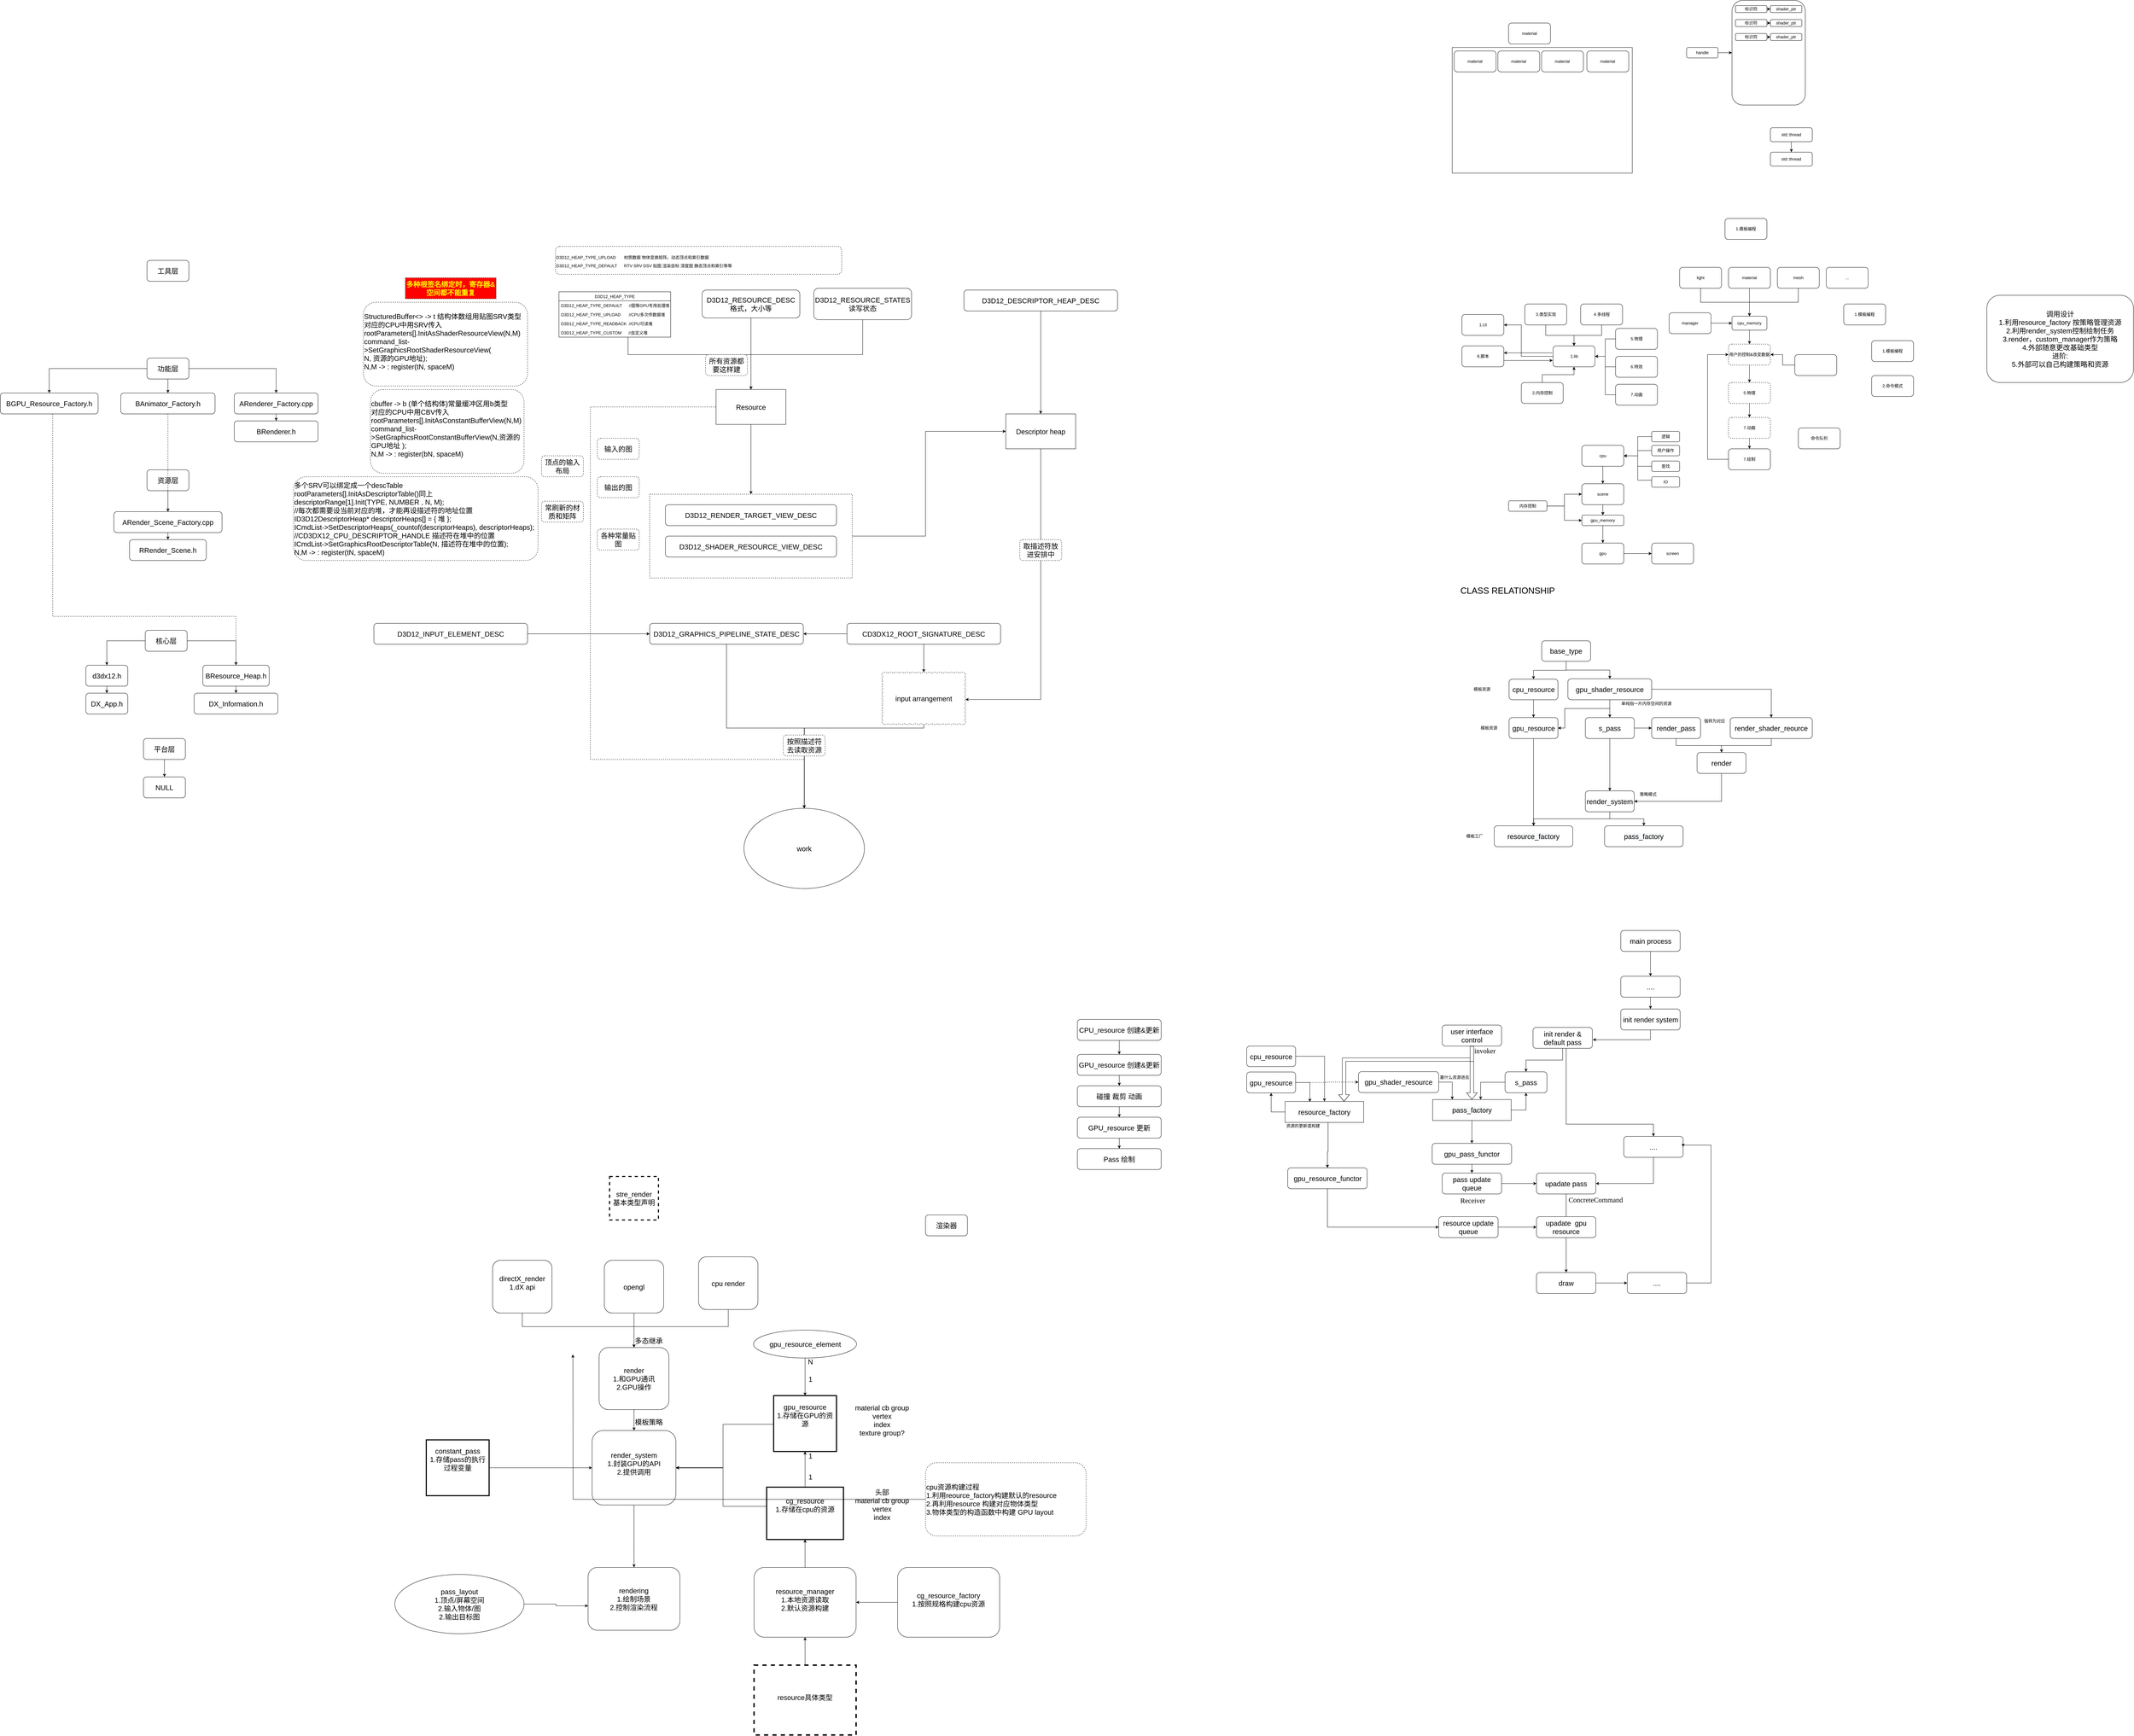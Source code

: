 <mxfile version="13.0.3" type="device"><diagram id="6JqnwliyWw9I_xhXVjit" name="Page-1"><mxGraphModel dx="1367" dy="1484" grid="1" gridSize="10" guides="1" tooltips="1" connect="1" arrows="1" fold="1" page="1" pageScale="1" pageWidth="850" pageHeight="1100" math="0" shadow="0"><root><mxCell id="0"/><mxCell id="1" parent="0"/><mxCell id="ec1mZvKjK-J9MOZkP-hd-98" value="" style="rounded=1;whiteSpace=wrap;html=1;" parent="1" vertex="1"><mxGeometry x="4890" y="-685" width="210" height="300" as="geometry"/></mxCell><mxCell id="ec1mZvKjK-J9MOZkP-hd-80" value="" style="rounded=0;whiteSpace=wrap;html=1;" parent="1" vertex="1"><mxGeometry x="4088.63" y="-550" width="515.75" height="360" as="geometry"/></mxCell><mxCell id="bqJ5oqZKjjm7lVDQa_Bh-27" style="edgeStyle=orthogonalEdgeStyle;rounded=0;orthogonalLoop=1;jettySize=auto;html=1;fontSize=20;" parent="1" source="bqJ5oqZKjjm7lVDQa_Bh-26" target="bqJ5oqZKjjm7lVDQa_Bh-24" edge="1"><mxGeometry relative="1" as="geometry"><Array as="points"><mxPoint x="2580" y="850"/><mxPoint x="2580" y="550"/></Array></mxGeometry></mxCell><mxCell id="bqJ5oqZKjjm7lVDQa_Bh-26" value="" style="verticalLabelPosition=bottom;verticalAlign=top;html=1;shape=mxgraph.basic.rect;fillColor2=none;strokeWidth=1;size=20;indent=5;fontSize=20;dashed=1;" parent="1" vertex="1"><mxGeometry x="1790" y="730" width="580" height="240" as="geometry"/></mxCell><mxCell id="32Vo-1ChROCYY1-v5yn5-1" value="&lt;p class=&quot;MsoNormal&quot;&gt;&lt;span style=&quot;mso-spacerun:'yes';font-family:宋体;mso-ascii-font-family:Calibri;&lt;br/&gt;mso-hansi-font-family:Calibri;mso-bidi-font-family:'Times New Roman';&quot;&gt;&lt;font style=&quot;font-size: 20px;&quot;&gt;工具层&lt;/font&gt;&lt;/span&gt;&lt;/p&gt;" style="rounded=1;whiteSpace=wrap;html=1;" parent="1" vertex="1"><mxGeometry x="350" y="60" width="120" height="60" as="geometry"/></mxCell><mxCell id="32Vo-1ChROCYY1-v5yn5-36" value="" style="edgeStyle=orthogonalEdgeStyle;rounded=0;orthogonalLoop=1;jettySize=auto;html=1;fontSize=20;" parent="1" source="32Vo-1ChROCYY1-v5yn5-3" target="32Vo-1ChROCYY1-v5yn5-35" edge="1"><mxGeometry relative="1" as="geometry"/></mxCell><mxCell id="32Vo-1ChROCYY1-v5yn5-37" style="edgeStyle=orthogonalEdgeStyle;rounded=0;orthogonalLoop=1;jettySize=auto;html=1;fontSize=20;" parent="1" source="32Vo-1ChROCYY1-v5yn5-3" target="32Vo-1ChROCYY1-v5yn5-33" edge="1"><mxGeometry relative="1" as="geometry"/></mxCell><mxCell id="32Vo-1ChROCYY1-v5yn5-39" value="" style="edgeStyle=orthogonalEdgeStyle;rounded=0;orthogonalLoop=1;jettySize=auto;html=1;fontSize=20;" parent="1" source="32Vo-1ChROCYY1-v5yn5-3" target="32Vo-1ChROCYY1-v5yn5-38" edge="1"><mxGeometry relative="1" as="geometry"/></mxCell><mxCell id="32Vo-1ChROCYY1-v5yn5-3" value="&lt;p class=&quot;MsoNormal&quot;&gt;&lt;span style=&quot;font-size: 20px;&quot;&gt;功能层&lt;/span&gt;&lt;br&gt;&lt;/p&gt;" style="rounded=1;whiteSpace=wrap;html=1;" parent="1" vertex="1"><mxGeometry x="350" y="340" width="120" height="60" as="geometry"/></mxCell><mxCell id="32Vo-1ChROCYY1-v5yn5-24" value="" style="edgeStyle=orthogonalEdgeStyle;rounded=0;orthogonalLoop=1;jettySize=auto;html=1;fontSize=20;" parent="1" source="32Vo-1ChROCYY1-v5yn5-5" target="32Vo-1ChROCYY1-v5yn5-23" edge="1"><mxGeometry relative="1" as="geometry"/></mxCell><mxCell id="32Vo-1ChROCYY1-v5yn5-41" value="" style="edgeStyle=orthogonalEdgeStyle;rounded=0;orthogonalLoop=1;jettySize=auto;html=1;fontSize=20;" parent="1" source="32Vo-1ChROCYY1-v5yn5-5" target="32Vo-1ChROCYY1-v5yn5-40" edge="1"><mxGeometry relative="1" as="geometry"/></mxCell><mxCell id="32Vo-1ChROCYY1-v5yn5-5" value="&lt;p class=&quot;MsoNormal&quot;&gt;&lt;span style=&quot;font-size: 20px;&quot;&gt;资源层&lt;/span&gt;&lt;br&gt;&lt;/p&gt;" style="rounded=1;whiteSpace=wrap;html=1;" parent="1" vertex="1"><mxGeometry x="350" y="660" width="120" height="60" as="geometry"/></mxCell><mxCell id="32Vo-1ChROCYY1-v5yn5-14" value="" style="edgeStyle=orthogonalEdgeStyle;rounded=0;orthogonalLoop=1;jettySize=auto;html=1;fontSize=20;" parent="1" source="32Vo-1ChROCYY1-v5yn5-7" target="32Vo-1ChROCYY1-v5yn5-13" edge="1"><mxGeometry relative="1" as="geometry"/></mxCell><mxCell id="32Vo-1ChROCYY1-v5yn5-16" value="" style="edgeStyle=orthogonalEdgeStyle;rounded=0;orthogonalLoop=1;jettySize=auto;html=1;fontSize=20;" parent="1" source="32Vo-1ChROCYY1-v5yn5-7" target="32Vo-1ChROCYY1-v5yn5-15" edge="1"><mxGeometry relative="1" as="geometry"/></mxCell><mxCell id="32Vo-1ChROCYY1-v5yn5-18" value="" style="edgeStyle=orthogonalEdgeStyle;rounded=0;orthogonalLoop=1;jettySize=auto;html=1;fontSize=20;" parent="1" source="32Vo-1ChROCYY1-v5yn5-7" target="32Vo-1ChROCYY1-v5yn5-17" edge="1"><mxGeometry relative="1" as="geometry"/></mxCell><mxCell id="32Vo-1ChROCYY1-v5yn5-31" style="edgeStyle=orthogonalEdgeStyle;rounded=0;orthogonalLoop=1;jettySize=auto;html=1;fontSize=20;" parent="1" source="32Vo-1ChROCYY1-v5yn5-7" target="32Vo-1ChROCYY1-v5yn5-30" edge="1"><mxGeometry relative="1" as="geometry"/></mxCell><mxCell id="bqJ5oqZKjjm7lVDQa_Bh-20" style="edgeStyle=orthogonalEdgeStyle;rounded=0;orthogonalLoop=1;jettySize=auto;html=1;fontSize=20;" parent="1" source="bqJ5oqZKjjm7lVDQa_Bh-15" target="bqJ5oqZKjjm7lVDQa_Bh-12" edge="1"><mxGeometry relative="1" as="geometry"><Array as="points"><mxPoint x="1728" y="330"/><mxPoint x="2080" y="330"/></Array></mxGeometry></mxCell><mxCell id="32Vo-1ChROCYY1-v5yn5-7" value="&lt;p class=&quot;MsoNormal&quot;&gt;&lt;span style=&quot;font-size: 20px;&quot;&gt;核心层&lt;/span&gt;&lt;br&gt;&lt;/p&gt;" style="rounded=1;whiteSpace=wrap;html=1;" parent="1" vertex="1"><mxGeometry x="345" y="1120" width="120" height="60" as="geometry"/></mxCell><mxCell id="32Vo-1ChROCYY1-v5yn5-12" value="" style="edgeStyle=orthogonalEdgeStyle;rounded=0;orthogonalLoop=1;jettySize=auto;html=1;fontSize=20;" parent="1" source="32Vo-1ChROCYY1-v5yn5-9" target="32Vo-1ChROCYY1-v5yn5-11" edge="1"><mxGeometry relative="1" as="geometry"/></mxCell><mxCell id="32Vo-1ChROCYY1-v5yn5-9" value="&lt;p class=&quot;MsoNormal&quot;&gt;&lt;span style=&quot;font-size: 20px;&quot;&gt;平台层&lt;/span&gt;&lt;br&gt;&lt;/p&gt;" style="rounded=1;whiteSpace=wrap;html=1;" parent="1" vertex="1"><mxGeometry x="340" y="1430" width="120" height="60" as="geometry"/></mxCell><mxCell id="32Vo-1ChROCYY1-v5yn5-11" value="&lt;font style=&quot;font-size: 20px;&quot;&gt;NULL&lt;/font&gt;" style="whiteSpace=wrap;html=1;rounded=1;" parent="1" vertex="1"><mxGeometry x="340" y="1540" width="120" height="60" as="geometry"/></mxCell><mxCell id="32Vo-1ChROCYY1-v5yn5-13" value="&lt;p class=&quot;MsoNormal&quot;&gt;&lt;span style=&quot;font-size: 20px;&quot;&gt;d3dx12.h&lt;/span&gt;&lt;br&gt;&lt;/p&gt;" style="rounded=1;whiteSpace=wrap;html=1;" parent="1" vertex="1"><mxGeometry x="175" y="1220" width="120" height="60" as="geometry"/></mxCell><mxCell id="32Vo-1ChROCYY1-v5yn5-15" value="&lt;p class=&quot;MsoNormal&quot;&gt;&lt;span style=&quot;font-size: 20px;&quot;&gt;DX_App.h&lt;/span&gt;&lt;br&gt;&lt;/p&gt;" style="rounded=1;whiteSpace=wrap;html=1;" parent="1" vertex="1"><mxGeometry x="175" y="1300" width="120" height="60" as="geometry"/></mxCell><mxCell id="32Vo-1ChROCYY1-v5yn5-17" value="&lt;p class=&quot;MsoNormal&quot;&gt;&lt;span style=&quot;font-size: 20px;&quot;&gt;DX_Information.h&lt;/span&gt;&lt;br&gt;&lt;/p&gt;" style="rounded=1;whiteSpace=wrap;html=1;" parent="1" vertex="1"><mxGeometry x="485" y="1300" width="240" height="60" as="geometry"/></mxCell><mxCell id="32Vo-1ChROCYY1-v5yn5-23" value="&lt;p class=&quot;MsoNormal&quot;&gt;&lt;span style=&quot;font-size: 20px;&quot;&gt;RRender_Scene.h&lt;/span&gt;&lt;br&gt;&lt;/p&gt;" style="rounded=1;whiteSpace=wrap;html=1;" parent="1" vertex="1"><mxGeometry x="300" y="860" width="220" height="60" as="geometry"/></mxCell><mxCell id="32Vo-1ChROCYY1-v5yn5-30" value="&lt;p class=&quot;MsoNormal&quot;&gt;&lt;span style=&quot;font-size: 20px;&quot;&gt;BResource_Heap.h&lt;/span&gt;&lt;br&gt;&lt;/p&gt;" style="rounded=1;whiteSpace=wrap;html=1;" parent="1" vertex="1"><mxGeometry x="510" y="1220" width="190" height="60" as="geometry"/></mxCell><mxCell id="32Vo-1ChROCYY1-v5yn5-46" style="edgeStyle=orthogonalEdgeStyle;rounded=0;orthogonalLoop=1;jettySize=auto;html=1;fontSize=20;dashed=1;" parent="1" source="32Vo-1ChROCYY1-v5yn5-33" target="32Vo-1ChROCYY1-v5yn5-30" edge="1"><mxGeometry relative="1" as="geometry"><Array as="points"><mxPoint x="80" y="1080"/><mxPoint x="605" y="1080"/></Array></mxGeometry></mxCell><mxCell id="32Vo-1ChROCYY1-v5yn5-33" value="&lt;p class=&quot;MsoNormal&quot;&gt;&lt;span style=&quot;font-size: 20px;&quot;&gt;BGPU_Resource_Factory.h&lt;/span&gt;&lt;br&gt;&lt;/p&gt;" style="rounded=1;whiteSpace=wrap;html=1;" parent="1" vertex="1"><mxGeometry x="-70" y="440" width="280" height="60" as="geometry"/></mxCell><mxCell id="32Vo-1ChROCYY1-v5yn5-47" style="edgeStyle=orthogonalEdgeStyle;rounded=0;orthogonalLoop=1;jettySize=auto;html=1;dashed=1;fontSize=20;" parent="1" source="32Vo-1ChROCYY1-v5yn5-35" target="32Vo-1ChROCYY1-v5yn5-40" edge="1"><mxGeometry relative="1" as="geometry"/></mxCell><mxCell id="32Vo-1ChROCYY1-v5yn5-35" value="&lt;p class=&quot;MsoNormal&quot;&gt;&lt;span style=&quot;font-size: 20px;&quot;&gt;BAnimator_Factory.h&lt;/span&gt;&lt;br&gt;&lt;/p&gt;" style="rounded=1;whiteSpace=wrap;html=1;" parent="1" vertex="1"><mxGeometry x="275" y="440" width="270" height="60" as="geometry"/></mxCell><mxCell id="32Vo-1ChROCYY1-v5yn5-45" value="" style="edgeStyle=orthogonalEdgeStyle;rounded=0;orthogonalLoop=1;jettySize=auto;html=1;fontSize=20;" parent="1" source="32Vo-1ChROCYY1-v5yn5-38" target="32Vo-1ChROCYY1-v5yn5-44" edge="1"><mxGeometry relative="1" as="geometry"/></mxCell><mxCell id="32Vo-1ChROCYY1-v5yn5-38" value="&lt;p class=&quot;MsoNormal&quot;&gt;&lt;span style=&quot;font-size: 20px;&quot;&gt;ARenderer_Factory.cpp&lt;/span&gt;&lt;br&gt;&lt;/p&gt;" style="rounded=1;whiteSpace=wrap;html=1;" parent="1" vertex="1"><mxGeometry x="600" y="440" width="240" height="60" as="geometry"/></mxCell><mxCell id="32Vo-1ChROCYY1-v5yn5-40" value="&lt;p class=&quot;MsoNormal&quot;&gt;&lt;span style=&quot;font-size: 20px;&quot;&gt;ARender_Scene_Factory.cpp&lt;/span&gt;&lt;br&gt;&lt;/p&gt;" style="rounded=1;whiteSpace=wrap;html=1;" parent="1" vertex="1"><mxGeometry x="255" y="780" width="310" height="60" as="geometry"/></mxCell><mxCell id="32Vo-1ChROCYY1-v5yn5-44" value="&lt;p class=&quot;MsoNormal&quot;&gt;&lt;span style=&quot;font-size: 20px;&quot;&gt;BRenderer.h&lt;/span&gt;&lt;br&gt;&lt;/p&gt;" style="rounded=1;whiteSpace=wrap;html=1;" parent="1" vertex="1"><mxGeometry x="600" y="520" width="240" height="60" as="geometry"/></mxCell><mxCell id="bqJ5oqZKjjm7lVDQa_Bh-22" style="edgeStyle=orthogonalEdgeStyle;rounded=0;orthogonalLoop=1;jettySize=auto;html=1;fontSize=20;" parent="1" source="bqJ5oqZKjjm7lVDQa_Bh-1" target="bqJ5oqZKjjm7lVDQa_Bh-12" edge="1"><mxGeometry relative="1" as="geometry"/></mxCell><mxCell id="bqJ5oqZKjjm7lVDQa_Bh-1" value="&lt;font style=&quot;font-size: 20px&quot;&gt;D3D12_RESOURCE_DESC&lt;br&gt;格式，大小等&lt;br&gt;&lt;/font&gt;" style="rounded=1;whiteSpace=wrap;html=1;" parent="1" vertex="1"><mxGeometry x="1940" y="145" width="280" height="80" as="geometry"/></mxCell><mxCell id="bqJ5oqZKjjm7lVDQa_Bh-21" style="edgeStyle=orthogonalEdgeStyle;rounded=0;orthogonalLoop=1;jettySize=auto;html=1;fontSize=20;" parent="1" source="bqJ5oqZKjjm7lVDQa_Bh-2" target="bqJ5oqZKjjm7lVDQa_Bh-12" edge="1"><mxGeometry relative="1" as="geometry"><Array as="points"><mxPoint x="2400" y="330"/><mxPoint x="2080" y="330"/></Array></mxGeometry></mxCell><mxCell id="bqJ5oqZKjjm7lVDQa_Bh-2" value="&lt;font style=&quot;font-size: 20px&quot;&gt;D3D12_RESOURCE_STATES&lt;br&gt;读写状态&lt;br&gt;&lt;/font&gt;" style="rounded=1;whiteSpace=wrap;html=1;" parent="1" vertex="1"><mxGeometry x="2260" y="140" width="280" height="90" as="geometry"/></mxCell><mxCell id="bqJ5oqZKjjm7lVDQa_Bh-4" value="&lt;font style=&quot;font-size: 20px&quot;&gt;D3D12_RENDER_TARGET_VIEW_DESC&lt;/font&gt;" style="rounded=1;whiteSpace=wrap;html=1;" parent="1" vertex="1"><mxGeometry x="1835" y="760" width="490" height="60" as="geometry"/></mxCell><mxCell id="bqJ5oqZKjjm7lVDQa_Bh-5" value="&lt;font style=&quot;font-size: 20px&quot;&gt;D3D12_SHADER_RESOURCE_VIEW_DESC&lt;/font&gt;" style="rounded=1;whiteSpace=wrap;html=1;" parent="1" vertex="1"><mxGeometry x="1835" y="850" width="490" height="60" as="geometry"/></mxCell><mxCell id="bqJ5oqZKjjm7lVDQa_Bh-25" style="edgeStyle=orthogonalEdgeStyle;rounded=0;orthogonalLoop=1;jettySize=auto;html=1;fontSize=20;" parent="1" source="bqJ5oqZKjjm7lVDQa_Bh-7" target="bqJ5oqZKjjm7lVDQa_Bh-24" edge="1"><mxGeometry relative="1" as="geometry"/></mxCell><mxCell id="bqJ5oqZKjjm7lVDQa_Bh-7" value="&lt;font style=&quot;font-size: 20px&quot;&gt;D3D12_DESCRIPTOR_HEAP_DESC&lt;/font&gt;" style="rounded=1;whiteSpace=wrap;html=1;" parent="1" vertex="1"><mxGeometry x="2690" y="145" width="440" height="60" as="geometry"/></mxCell><mxCell id="bqJ5oqZKjjm7lVDQa_Bh-11" style="edgeStyle=orthogonalEdgeStyle;rounded=0;orthogonalLoop=1;jettySize=auto;html=1;" parent="1" source="bqJ5oqZKjjm7lVDQa_Bh-9" target="bqJ5oqZKjjm7lVDQa_Bh-10" edge="1"><mxGeometry relative="1" as="geometry"/></mxCell><mxCell id="bqJ5oqZKjjm7lVDQa_Bh-30" style="edgeStyle=orthogonalEdgeStyle;rounded=0;orthogonalLoop=1;jettySize=auto;html=1;fontSize=20;" parent="1" source="bqJ5oqZKjjm7lVDQa_Bh-9" target="bqJ5oqZKjjm7lVDQa_Bh-29" edge="1"><mxGeometry relative="1" as="geometry"/></mxCell><mxCell id="bqJ5oqZKjjm7lVDQa_Bh-9" value="&lt;font style=&quot;font-size: 20px&quot;&gt;CD3DX12_ROOT_SIGNATURE_DESC&lt;/font&gt;" style="rounded=1;whiteSpace=wrap;html=1;" parent="1" vertex="1"><mxGeometry x="2355" y="1100" width="440" height="60" as="geometry"/></mxCell><mxCell id="bqJ5oqZKjjm7lVDQa_Bh-46" style="edgeStyle=orthogonalEdgeStyle;rounded=0;orthogonalLoop=1;jettySize=auto;html=1;entryX=0.5;entryY=0;entryDx=0;entryDy=0;fontSize=20;" parent="1" source="bqJ5oqZKjjm7lVDQa_Bh-10" target="bqJ5oqZKjjm7lVDQa_Bh-37" edge="1"><mxGeometry relative="1" as="geometry"><Array as="points"><mxPoint x="2010" y="1400"/><mxPoint x="2233" y="1400"/></Array></mxGeometry></mxCell><mxCell id="bqJ5oqZKjjm7lVDQa_Bh-10" value="&lt;font style=&quot;font-size: 20px&quot;&gt;D3D12_GRAPHICS_PIPELINE_STATE_DESC&lt;/font&gt;" style="rounded=1;whiteSpace=wrap;html=1;" parent="1" vertex="1"><mxGeometry x="1790" y="1100" width="440" height="60" as="geometry"/></mxCell><mxCell id="bqJ5oqZKjjm7lVDQa_Bh-34" style="edgeStyle=orthogonalEdgeStyle;rounded=0;orthogonalLoop=1;jettySize=auto;html=1;fontSize=20;" parent="1" source="bqJ5oqZKjjm7lVDQa_Bh-12" target="bqJ5oqZKjjm7lVDQa_Bh-26" edge="1"><mxGeometry relative="1" as="geometry"/></mxCell><mxCell id="bqJ5oqZKjjm7lVDQa_Bh-36" style="edgeStyle=orthogonalEdgeStyle;rounded=0;orthogonalLoop=1;jettySize=auto;html=1;fontSize=20;dashed=1;entryX=0.5;entryY=0;entryDx=0;entryDy=0;" parent="1" source="bqJ5oqZKjjm7lVDQa_Bh-12" target="bqJ5oqZKjjm7lVDQa_Bh-37" edge="1"><mxGeometry relative="1" as="geometry"><mxPoint x="1670" y="1260" as="targetPoint"/><Array as="points"><mxPoint x="1620" y="480"/><mxPoint x="1620" y="1490"/><mxPoint x="2233" y="1490"/></Array></mxGeometry></mxCell><mxCell id="bqJ5oqZKjjm7lVDQa_Bh-12" value="&lt;font style=&quot;font-size: 20px&quot;&gt;Resource&lt;br&gt;&lt;/font&gt;" style="rounded=0;whiteSpace=wrap;html=1;" parent="1" vertex="1"><mxGeometry x="1980" y="430" width="200" height="100" as="geometry"/></mxCell><mxCell id="bqJ5oqZKjjm7lVDQa_Bh-31" style="edgeStyle=orthogonalEdgeStyle;rounded=0;orthogonalLoop=1;jettySize=auto;html=1;entryX=0.998;entryY=0.522;entryDx=0;entryDy=0;entryPerimeter=0;fontSize=20;" parent="1" source="bqJ5oqZKjjm7lVDQa_Bh-24" target="bqJ5oqZKjjm7lVDQa_Bh-29" edge="1"><mxGeometry relative="1" as="geometry"><Array as="points"><mxPoint x="2910" y="1318"/></Array></mxGeometry></mxCell><mxCell id="bqJ5oqZKjjm7lVDQa_Bh-24" value="&lt;span style=&quot;font-size: 20px&quot;&gt;Descriptor heap&lt;/span&gt;" style="rounded=0;whiteSpace=wrap;html=1;" parent="1" vertex="1"><mxGeometry x="2810" y="500" width="200" height="100" as="geometry"/></mxCell><mxCell id="bqJ5oqZKjjm7lVDQa_Bh-39" style="edgeStyle=orthogonalEdgeStyle;rounded=0;orthogonalLoop=1;jettySize=auto;html=1;fontSize=20;" parent="1" source="bqJ5oqZKjjm7lVDQa_Bh-29" target="bqJ5oqZKjjm7lVDQa_Bh-37" edge="1"><mxGeometry relative="1" as="geometry"><Array as="points"><mxPoint x="2575" y="1400"/><mxPoint x="2233" y="1400"/></Array></mxGeometry></mxCell><mxCell id="bqJ5oqZKjjm7lVDQa_Bh-29" value="input arrangement" style="whiteSpace=wrap;html=1;shape=mxgraph.basic.cloud_rect;dashed=1;fontSize=20;" parent="1" vertex="1"><mxGeometry x="2455" y="1240" width="240" height="150" as="geometry"/></mxCell><mxCell id="bqJ5oqZKjjm7lVDQa_Bh-33" value="取描述符放进安排中" style="rounded=1;whiteSpace=wrap;html=1;dashed=1;fontSize=20;" parent="1" vertex="1"><mxGeometry x="2850" y="860" width="120" height="60" as="geometry"/></mxCell><mxCell id="bqJ5oqZKjjm7lVDQa_Bh-37" value="work" style="ellipse;whiteSpace=wrap;html=1;fontSize=20;" parent="1" vertex="1"><mxGeometry x="2060" y="1630" width="345" height="230" as="geometry"/></mxCell><mxCell id="bqJ5oqZKjjm7lVDQa_Bh-40" value="按照描述符去读取资源" style="rounded=1;whiteSpace=wrap;html=1;fontSize=20;dashed=1;" parent="1" vertex="1"><mxGeometry x="2172.5" y="1420" width="120" height="60" as="geometry"/></mxCell><mxCell id="bqJ5oqZKjjm7lVDQa_Bh-15" value="D3D12_HEAP_TYPE" style="swimlane;fontStyle=0;childLayout=stackLayout;horizontal=1;startSize=26;fillColor=none;horizontalStack=0;resizeParent=1;resizeParentMax=0;resizeLast=0;collapsible=1;marginBottom=0;" parent="1" vertex="1"><mxGeometry x="1530" y="150" width="320" height="130" as="geometry"/></mxCell><mxCell id="bqJ5oqZKjjm7lVDQa_Bh-16" value="D3D12_HEAP_TYPE_DEFAULT      //图等GPU专用处理堆" style="text;strokeColor=none;fillColor=none;align=left;verticalAlign=top;spacingLeft=4;spacingRight=4;overflow=hidden;rotatable=0;points=[[0,0.5],[1,0.5]];portConstraint=eastwest;" parent="bqJ5oqZKjjm7lVDQa_Bh-15" vertex="1"><mxGeometry y="26" width="320" height="26" as="geometry"/></mxCell><mxCell id="bqJ5oqZKjjm7lVDQa_Bh-17" value="D3D12_HEAP_TYPE_UPLOAD       //CPU多次传数据堆" style="text;strokeColor=none;fillColor=none;align=left;verticalAlign=top;spacingLeft=4;spacingRight=4;overflow=hidden;rotatable=0;points=[[0,0.5],[1,0.5]];portConstraint=eastwest;" parent="bqJ5oqZKjjm7lVDQa_Bh-15" vertex="1"><mxGeometry y="52" width="320" height="26" as="geometry"/></mxCell><mxCell id="bqJ5oqZKjjm7lVDQa_Bh-18" value="D3D12_HEAP_TYPE_READBACK  //CPU可读堆" style="text;strokeColor=none;fillColor=none;align=left;verticalAlign=top;spacingLeft=4;spacingRight=4;overflow=hidden;rotatable=0;points=[[0,0.5],[1,0.5]];portConstraint=eastwest;" parent="bqJ5oqZKjjm7lVDQa_Bh-15" vertex="1"><mxGeometry y="78" width="320" height="26" as="geometry"/></mxCell><mxCell id="bqJ5oqZKjjm7lVDQa_Bh-19" value="D3D12_HEAP_TYPE_CUSTOM      //自定义堆" style="text;strokeColor=none;fillColor=none;align=left;verticalAlign=top;spacingLeft=4;spacingRight=4;overflow=hidden;rotatable=0;points=[[0,0.5],[1,0.5]];portConstraint=eastwest;" parent="bqJ5oqZKjjm7lVDQa_Bh-15" vertex="1"><mxGeometry y="104" width="320" height="26" as="geometry"/></mxCell><mxCell id="bqJ5oqZKjjm7lVDQa_Bh-41" value="&lt;span style=&quot;font-size: 12px&quot;&gt;D3D12_HEAP_TYPE_UPLOAD&amp;nbsp; &amp;nbsp; &amp;nbsp; &amp;nbsp;材质数据 物体变换矩阵，动态顶点和索引数据&lt;br&gt;&lt;/span&gt;&lt;span style=&quot;font-size: 12px&quot;&gt;D3D12_HEAP_TYPE_DEFAULT&amp;nbsp; &amp;nbsp; &amp;nbsp; RTV SRV DSV 贴图 渲染目标 深度图 静态顶点和索引等等&lt;/span&gt;&lt;span style=&quot;font-size: 12px&quot;&gt;&lt;br&gt;&lt;/span&gt;" style="rounded=1;whiteSpace=wrap;html=1;dashed=1;fontSize=20;align=left;" parent="1" vertex="1"><mxGeometry x="1520" y="20" width="820" height="80" as="geometry"/></mxCell><mxCell id="bqJ5oqZKjjm7lVDQa_Bh-45" style="edgeStyle=orthogonalEdgeStyle;rounded=0;orthogonalLoop=1;jettySize=auto;html=1;fontSize=20;" parent="1" source="bqJ5oqZKjjm7lVDQa_Bh-43" target="bqJ5oqZKjjm7lVDQa_Bh-10" edge="1"><mxGeometry relative="1" as="geometry"/></mxCell><mxCell id="bqJ5oqZKjjm7lVDQa_Bh-43" value="&lt;span style=&quot;font-size: 20px ; text-align: left&quot;&gt;D3D12_INPUT_ELEMENT_DESC&lt;/span&gt;" style="rounded=1;whiteSpace=wrap;html=1;" parent="1" vertex="1"><mxGeometry x="1000" y="1100" width="440" height="60" as="geometry"/></mxCell><mxCell id="bqJ5oqZKjjm7lVDQa_Bh-47" value="顶点的输入布局" style="rounded=1;whiteSpace=wrap;html=1;dashed=1;fontSize=20;" parent="1" vertex="1"><mxGeometry x="1480" y="620" width="120" height="60" as="geometry"/></mxCell><mxCell id="bqJ5oqZKjjm7lVDQa_Bh-48" value="输出的图" style="rounded=1;whiteSpace=wrap;html=1;dashed=1;fontSize=20;" parent="1" vertex="1"><mxGeometry x="1640" y="680" width="120" height="60" as="geometry"/></mxCell><mxCell id="bqJ5oqZKjjm7lVDQa_Bh-49" value="常刷新的材质和矩阵" style="rounded=1;whiteSpace=wrap;html=1;dashed=1;fontSize=20;" parent="1" vertex="1"><mxGeometry x="1480" y="750" width="120" height="60" as="geometry"/></mxCell><mxCell id="bqJ5oqZKjjm7lVDQa_Bh-50" value="各种常量贴图" style="rounded=1;whiteSpace=wrap;html=1;dashed=1;fontSize=20;" parent="1" vertex="1"><mxGeometry x="1640" y="830" width="120" height="60" as="geometry"/></mxCell><mxCell id="bqJ5oqZKjjm7lVDQa_Bh-54" value="输入的图" style="rounded=1;whiteSpace=wrap;html=1;dashed=1;fontSize=20;" parent="1" vertex="1"><mxGeometry x="1640" y="570" width="120" height="60" as="geometry"/></mxCell><mxCell id="bqJ5oqZKjjm7lVDQa_Bh-56" value="所有资源都要这样建" style="rounded=1;whiteSpace=wrap;html=1;dashed=1;fontSize=20;" parent="1" vertex="1"><mxGeometry x="1950" y="330" width="120" height="60" as="geometry"/></mxCell><mxCell id="ugb6irHMdCluiZNt-ql1-1" value="&lt;font&gt;&lt;span style=&quot;font-size: 20px&quot;&gt;StructuredBuffer&amp;lt;&amp;gt; -&amp;gt; t 结构体数组用贴图SRV类型&lt;/span&gt;&lt;br&gt;&lt;span style=&quot;font-size: 20px&quot;&gt;对应的CPU中用SRV传入&lt;/span&gt;&lt;br&gt;&lt;span style=&quot;font-size: 20px&quot;&gt;rootParameters[].InitAsShaderResourceView(N,M)&lt;br&gt;&lt;/span&gt;&lt;div&gt;&lt;span style=&quot;font-size: 20px&quot;&gt;&lt;span&gt;&#9;&#9;&#9;&#9;&lt;/span&gt;command_list-&amp;gt;SetGraphicsRootShaderResourceView(&lt;/span&gt;&lt;/div&gt;&lt;div&gt;&lt;span style=&quot;font-size: 20px&quot;&gt;&lt;span&gt;&#9;&#9;&#9;&#9;&#9;&lt;/span&gt;N, 资源的GPU地址);&lt;/span&gt;&lt;/div&gt;&lt;span style=&quot;font-size: 20px&quot;&gt;N,M -&amp;gt;&amp;nbsp;: register(tN, spaceM)&lt;/span&gt;&lt;br&gt;&lt;br&gt;&lt;/font&gt;" style="rounded=1;whiteSpace=wrap;html=1;dashed=1;align=left;" parent="1" vertex="1"><mxGeometry x="970" y="180" width="470" height="240" as="geometry"/></mxCell><mxCell id="ugb6irHMdCluiZNt-ql1-3" value="&lt;font&gt;&lt;span style=&quot;font-size: 20px&quot;&gt;cbuffer -&amp;gt; b (单个结构体)常量缓冲区用b类型&lt;/span&gt;&lt;br&gt;&lt;span style=&quot;font-size: 20px&quot;&gt;对应的CPU中用CBV传入&lt;/span&gt;&lt;br&gt;&lt;span style=&quot;font-size: 20px&quot;&gt;rootParameters[].InitAsConstantBufferView&lt;/span&gt;&lt;span style=&quot;font-size: 20px&quot;&gt;(N,M)&lt;br&gt;&lt;/span&gt;&lt;div&gt;&lt;span style=&quot;font-size: 20px&quot;&gt;command_list-&amp;gt;SetGraphicsRootConstantBufferView(N,资源的GPU地址 );&lt;/span&gt;&lt;/div&gt;&lt;span style=&quot;font-size: 20px&quot;&gt;N,M -&amp;gt;&amp;nbsp;: register(bN, spaceM)&lt;/span&gt;&lt;br&gt;&lt;br&gt;&lt;/font&gt;" style="rounded=1;whiteSpace=wrap;html=1;dashed=1;align=left;" parent="1" vertex="1"><mxGeometry x="990" y="430" width="440" height="240" as="geometry"/></mxCell><mxCell id="ugb6irHMdCluiZNt-ql1-4" value="&lt;font&gt;&lt;span style=&quot;font-size: 20px&quot;&gt;多个SRV可以绑定成一个descTable&lt;br&gt;rootParameters[].InitAsDescriptorTable()同上&lt;/span&gt;&lt;br&gt;&lt;span style=&quot;font-size: 20px&quot;&gt;descriptorRange[1].Init(TYPE, NUMBER , N, M);&lt;br&gt;&lt;/span&gt;&lt;font style=&quot;font-size: 20px&quot;&gt;//每次都需要设当前对应的堆，才能再设描述符的地址位置&lt;/font&gt;&lt;br&gt;&lt;div&gt;&lt;div&gt;&lt;span style=&quot;font-size: 20px&quot;&gt;ID3D12DescriptorHeap* descriptorHeaps[] = { 堆 };&lt;/span&gt;&lt;/div&gt;&lt;div&gt;&lt;span style=&quot;font-size: 20px&quot;&gt;ICmdList-&amp;gt;SetDescriptorHeaps(_countof(descriptorHeaps), descriptorHeaps);&lt;/span&gt;&lt;/div&gt;&lt;div&gt;&lt;span style=&quot;font-size: 20px&quot;&gt;//CD3DX12_CPU_DESCRIPTOR_HANDLE 描述符在堆中的位置&lt;/span&gt;&lt;br&gt;&lt;/div&gt;&lt;div&gt;&lt;span style=&quot;font-size: 20px&quot;&gt;ICmdList-&amp;gt;SetGraphicsRootDescriptorTable(N, 描述符在堆中的位置);&lt;/span&gt;&lt;br&gt;&lt;/div&gt;&lt;/div&gt;&lt;span style=&quot;font-size: 20px&quot;&gt;N,M -&amp;gt;&amp;nbsp;: register(tN, spaceM)&lt;/span&gt;&lt;br&gt;&lt;/font&gt;" style="rounded=1;whiteSpace=wrap;html=1;dashed=1;align=left;" parent="1" vertex="1"><mxGeometry x="770" y="680" width="700" height="240" as="geometry"/></mxCell><mxCell id="ugb6irHMdCluiZNt-ql1-6" value="&lt;font style=&quot;font-size: 20px&quot; color=&quot;#ffff00&quot;&gt;&lt;b&gt;多种根签名绑定时，寄存器&amp;amp;空间都不能重复&lt;/b&gt;&lt;/font&gt;" style="rounded=0;whiteSpace=wrap;html=1;dashed=1;fillColor=#FF0000;" parent="1" vertex="1"><mxGeometry x="1090" y="110" width="260" height="60" as="geometry"/></mxCell><mxCell id="EYibp0jeZ54_EaAnlyPJ-2" value="&lt;font style=&quot;font-size: 20px&quot;&gt;rendering&lt;br&gt;1.绘制场景&lt;br&gt;2.控制渲染流程&lt;br&gt;&lt;/font&gt;" style="whiteSpace=wrap;html=1;rounded=1;" parent="1" vertex="1"><mxGeometry x="1613.46" y="3805" width="263.08" height="180" as="geometry"/></mxCell><mxCell id="EYibp0jeZ54_EaAnlyPJ-8" value="" style="edgeStyle=orthogonalEdgeStyle;rounded=0;orthogonalLoop=1;jettySize=auto;html=1;" parent="1" source="EYibp0jeZ54_EaAnlyPJ-4" target="EYibp0jeZ54_EaAnlyPJ-7" edge="1"><mxGeometry relative="1" as="geometry"/></mxCell><mxCell id="EYibp0jeZ54_EaAnlyPJ-4" value="&lt;font style=&quot;font-size: 20px&quot;&gt;render&lt;br&gt;1.和GPU通讯&lt;br&gt;2.GPU操作&lt;br&gt;&lt;/font&gt;" style="whiteSpace=wrap;html=1;rounded=1;" parent="1" vertex="1"><mxGeometry x="1645" y="3175" width="200" height="177.78" as="geometry"/></mxCell><mxCell id="EYibp0jeZ54_EaAnlyPJ-9" style="edgeStyle=orthogonalEdgeStyle;rounded=0;orthogonalLoop=1;jettySize=auto;html=1;" parent="1" source="EYibp0jeZ54_EaAnlyPJ-7" target="EYibp0jeZ54_EaAnlyPJ-2" edge="1"><mxGeometry relative="1" as="geometry"/></mxCell><mxCell id="EYibp0jeZ54_EaAnlyPJ-7" value="&lt;font style=&quot;font-size: 20px&quot;&gt;render_system&lt;br&gt;1.封装GPU的API&lt;br&gt;2.提供调用&lt;br&gt;&lt;br&gt;&lt;/font&gt;" style="whiteSpace=wrap;html=1;rounded=1;" parent="1" vertex="1"><mxGeometry x="1625" y="3412.78" width="240" height="213.33" as="geometry"/></mxCell><mxCell id="ZezC2_WdbBGca_krV4tO-11" style="edgeStyle=orthogonalEdgeStyle;rounded=0;orthogonalLoop=1;jettySize=auto;html=1;" parent="1" source="EYibp0jeZ54_EaAnlyPJ-11" target="EYibp0jeZ54_EaAnlyPJ-4" edge="1"><mxGeometry relative="1" as="geometry"><Array as="points"><mxPoint x="1425" y="3115"/><mxPoint x="1745" y="3115"/></Array></mxGeometry></mxCell><mxCell id="EYibp0jeZ54_EaAnlyPJ-11" value="&lt;font style=&quot;font-size: 20px&quot;&gt;directX_render&lt;br&gt;1.dX api&lt;br&gt;&lt;br&gt;&lt;/font&gt;" style="whiteSpace=wrap;html=1;rounded=1;" parent="1" vertex="1"><mxGeometry x="1340" y="2925" width="170" height="151.11" as="geometry"/></mxCell><mxCell id="EYibp0jeZ54_EaAnlyPJ-14" style="edgeStyle=orthogonalEdgeStyle;rounded=0;orthogonalLoop=1;jettySize=auto;html=1;" parent="1" source="EYibp0jeZ54_EaAnlyPJ-13" target="EYibp0jeZ54_EaAnlyPJ-7" edge="1"><mxGeometry relative="1" as="geometry"/></mxCell><mxCell id="EYibp0jeZ54_EaAnlyPJ-13" value="&lt;font style=&quot;font-size: 20px&quot;&gt;constant_pass&lt;br&gt;1.存储pass的执行过程变量&lt;br&gt;&lt;br&gt;&lt;br&gt;&lt;/font&gt;" style="whiteSpace=wrap;html=1;rounded=0;strokeWidth=3;" parent="1" vertex="1"><mxGeometry x="1150" y="3439.45" width="180" height="160" as="geometry"/></mxCell><mxCell id="EYibp0jeZ54_EaAnlyPJ-16" style="edgeStyle=orthogonalEdgeStyle;rounded=0;orthogonalLoop=1;jettySize=auto;html=1;" parent="1" source="EYibp0jeZ54_EaAnlyPJ-15" target="EYibp0jeZ54_EaAnlyPJ-7" edge="1"><mxGeometry relative="1" as="geometry"><Array as="points"><mxPoint x="2000" y="3395"/><mxPoint x="2000" y="3520"/></Array></mxGeometry></mxCell><mxCell id="EYibp0jeZ54_EaAnlyPJ-15" value="&lt;font style=&quot;font-size: 20px&quot;&gt;gpu_resource&lt;br&gt;1.存储在GPU的资源&lt;br&gt;&lt;br&gt;&lt;br&gt;&lt;/font&gt;" style="whiteSpace=wrap;html=1;rounded=0;strokeWidth=3;" parent="1" vertex="1"><mxGeometry x="2145" y="3312.78" width="180" height="160" as="geometry"/></mxCell><mxCell id="ZezC2_WdbBGca_krV4tO-22" style="edgeStyle=orthogonalEdgeStyle;rounded=0;orthogonalLoop=1;jettySize=auto;html=1;entryX=0.5;entryY=1;entryDx=0;entryDy=0;" parent="1" source="EYibp0jeZ54_EaAnlyPJ-17" target="ZezC2_WdbBGca_krV4tO-1" edge="1"><mxGeometry relative="1" as="geometry"/></mxCell><mxCell id="EYibp0jeZ54_EaAnlyPJ-17" value="&lt;font&gt;&lt;span style=&quot;font-size: 20px&quot;&gt;resource_manager&lt;br&gt;1.本地资源读取&lt;/span&gt;&lt;br&gt;&lt;span style=&quot;font-size: 20px&quot;&gt;2.默认资源构建&lt;br&gt;&lt;/span&gt;&lt;br&gt;&lt;/font&gt;" style="whiteSpace=wrap;html=1;rounded=1;" parent="1" vertex="1"><mxGeometry x="2088.84" y="3805" width="292.31" height="200" as="geometry"/></mxCell><mxCell id="EYibp0jeZ54_EaAnlyPJ-19" value="&lt;font style=&quot;font-size: 20px&quot;&gt;stre_render&lt;br&gt;基本类型声明&lt;br&gt;&lt;/font&gt;" style="whiteSpace=wrap;html=1;rounded=0;strokeWidth=3;dashed=1;" parent="1" vertex="1"><mxGeometry x="1675" y="2685" width="140" height="124.44" as="geometry"/></mxCell><mxCell id="ZezC2_WdbBGca_krV4tO-16" style="edgeStyle=orthogonalEdgeStyle;rounded=0;orthogonalLoop=1;jettySize=auto;html=1;" parent="1" source="ZezC2_WdbBGca_krV4tO-1" target="EYibp0jeZ54_EaAnlyPJ-7" edge="1"><mxGeometry relative="1" as="geometry"><Array as="points"><mxPoint x="2000" y="3630"/><mxPoint x="2000" y="3519"/></Array></mxGeometry></mxCell><mxCell id="ZezC2_WdbBGca_krV4tO-20" style="edgeStyle=orthogonalEdgeStyle;rounded=0;orthogonalLoop=1;jettySize=auto;html=1;" parent="1" source="ZezC2_WdbBGca_krV4tO-1" target="EYibp0jeZ54_EaAnlyPJ-15" edge="1"><mxGeometry relative="1" as="geometry"/></mxCell><mxCell id="ZezC2_WdbBGca_krV4tO-1" value="&lt;font style=&quot;font-size: 20px&quot;&gt;cg_resource&lt;br&gt;1.存储在cpu的资源&lt;br&gt;&lt;br&gt;&lt;br&gt;&lt;/font&gt;" style="whiteSpace=wrap;html=1;rounded=0;strokeWidth=3;" parent="1" vertex="1"><mxGeometry x="2125" y="3575" width="220" height="150" as="geometry"/></mxCell><mxCell id="ZezC2_WdbBGca_krV4tO-7" style="edgeStyle=orthogonalEdgeStyle;rounded=0;orthogonalLoop=1;jettySize=auto;html=1;" parent="1" source="ZezC2_WdbBGca_krV4tO-2" target="EYibp0jeZ54_EaAnlyPJ-15" edge="1"><mxGeometry relative="1" as="geometry"/></mxCell><mxCell id="ZezC2_WdbBGca_krV4tO-2" value="&lt;font style=&quot;font-size: 20px&quot;&gt;gpu_resource_element&lt;/font&gt;" style="ellipse;whiteSpace=wrap;html=1;" parent="1" vertex="1"><mxGeometry x="2087.5" y="3125" width="295" height="80" as="geometry"/></mxCell><mxCell id="ZezC2_WdbBGca_krV4tO-8" value="&lt;font style=&quot;font-size: 20px&quot;&gt;N&lt;/font&gt;" style="text;html=1;align=center;verticalAlign=middle;resizable=0;points=[];autosize=1;" parent="1" vertex="1"><mxGeometry x="2235" y="3205" width="30" height="20" as="geometry"/></mxCell><mxCell id="ZezC2_WdbBGca_krV4tO-9" value="&lt;font style=&quot;font-size: 20px&quot;&gt;1&lt;/font&gt;" style="text;html=1;align=center;verticalAlign=middle;resizable=0;points=[];autosize=1;" parent="1" vertex="1"><mxGeometry x="2235" y="3255" width="30" height="20" as="geometry"/></mxCell><mxCell id="ZezC2_WdbBGca_krV4tO-12" style="edgeStyle=orthogonalEdgeStyle;rounded=0;orthogonalLoop=1;jettySize=auto;html=1;entryX=0;entryY=0.611;entryDx=0;entryDy=0;entryPerimeter=0;" parent="1" source="ZezC2_WdbBGca_krV4tO-10" target="EYibp0jeZ54_EaAnlyPJ-2" edge="1"><mxGeometry relative="1" as="geometry"/></mxCell><mxCell id="ZezC2_WdbBGca_krV4tO-10" value="&lt;span style=&quot;font-size: 20px&quot;&gt;pass_layout&lt;/span&gt;&lt;br style=&quot;font-size: 20px&quot;&gt;&lt;span style=&quot;font-size: 20px&quot;&gt;1.顶点/屏幕空间&lt;/span&gt;&lt;br style=&quot;font-size: 20px&quot;&gt;&lt;span style=&quot;font-size: 20px&quot;&gt;2.输入物体/图&lt;/span&gt;&lt;br style=&quot;font-size: 20px&quot;&gt;&lt;span style=&quot;font-size: 20px&quot;&gt;2.输出目标图&lt;/span&gt;&lt;br style=&quot;font-size: 20px&quot;&gt;" style="ellipse;whiteSpace=wrap;html=1;" parent="1" vertex="1"><mxGeometry x="1060" y="3825" width="370" height="170" as="geometry"/></mxCell><mxCell id="ZezC2_WdbBGca_krV4tO-14" value="&lt;font style=&quot;font-size: 20px&quot;&gt;1&lt;/font&gt;" style="text;html=1;align=center;verticalAlign=middle;resizable=0;points=[];autosize=1;" parent="1" vertex="1"><mxGeometry x="2235" y="3475" width="30" height="20" as="geometry"/></mxCell><mxCell id="ZezC2_WdbBGca_krV4tO-15" value="&lt;font style=&quot;font-size: 20px&quot;&gt;1&lt;/font&gt;" style="text;html=1;align=center;verticalAlign=middle;resizable=0;points=[];autosize=1;" parent="1" vertex="1"><mxGeometry x="2235" y="3535" width="30" height="20" as="geometry"/></mxCell><mxCell id="ZezC2_WdbBGca_krV4tO-24" style="edgeStyle=orthogonalEdgeStyle;rounded=0;orthogonalLoop=1;jettySize=auto;html=1;" parent="1" source="ZezC2_WdbBGca_krV4tO-23" target="EYibp0jeZ54_EaAnlyPJ-17" edge="1"><mxGeometry relative="1" as="geometry"/></mxCell><mxCell id="ZezC2_WdbBGca_krV4tO-23" value="&lt;font&gt;&lt;span style=&quot;font-size: 20px&quot;&gt;resource具体类型&lt;/span&gt;&lt;span style=&quot;font-size: 20px&quot;&gt;&lt;br&gt;&lt;/span&gt;&lt;br&gt;&lt;/font&gt;" style="whiteSpace=wrap;html=1;rounded=0;dashed=1;strokeWidth=4;" parent="1" vertex="1"><mxGeometry x="2088.84" y="4085" width="292.31" height="200" as="geometry"/></mxCell><mxCell id="zbHK9IMB4sh2MYIQVVys-2" value="&lt;font style=&quot;font-size: 20px&quot;&gt;material cb group&lt;br&gt;vertex&lt;br&gt;index&lt;br&gt;texture group?&lt;br&gt;&lt;/font&gt;" style="text;html=1;align=center;verticalAlign=middle;resizable=0;points=[];autosize=1;" parent="1" vertex="1"><mxGeometry x="2370" y="3347.78" width="170" height="70" as="geometry"/></mxCell><mxCell id="zbHK9IMB4sh2MYIQVVys-3" value="&lt;font style=&quot;font-size: 20px&quot;&gt;头部&lt;br&gt;material cb group&lt;br&gt;vertex&lt;br&gt;index&lt;br&gt;&lt;/font&gt;" style="text;html=1;align=center;verticalAlign=middle;resizable=0;points=[];autosize=1;" parent="1" vertex="1"><mxGeometry x="2370" y="3590" width="170" height="70" as="geometry"/></mxCell><mxCell id="zbHK9IMB4sh2MYIQVVys-5" style="edgeStyle=orthogonalEdgeStyle;rounded=0;orthogonalLoop=1;jettySize=auto;html=1;" parent="1" source="zbHK9IMB4sh2MYIQVVys-4" target="EYibp0jeZ54_EaAnlyPJ-17" edge="1"><mxGeometry relative="1" as="geometry"/></mxCell><mxCell id="zbHK9IMB4sh2MYIQVVys-4" value="&lt;font&gt;&lt;span style=&quot;font-size: 20px&quot;&gt;cg_resource_factory&lt;/span&gt;&lt;span style=&quot;font-size: 20px&quot;&gt;&lt;br&gt;&lt;/span&gt;&lt;span style=&quot;font-size: 20px&quot;&gt;1.按照规格构建cpu资源&lt;br&gt;&lt;/span&gt;&lt;br&gt;&lt;/font&gt;" style="whiteSpace=wrap;html=1;rounded=1;" parent="1" vertex="1"><mxGeometry x="2500" y="3805" width="292.31" height="200" as="geometry"/></mxCell><mxCell id="wFDCD8wxTFoalOUUfyib-1" style="edgeStyle=orthogonalEdgeStyle;rounded=0;orthogonalLoop=1;jettySize=auto;html=1;" parent="1" source="zbHK9IMB4sh2MYIQVVys-6" edge="1"><mxGeometry relative="1" as="geometry"><mxPoint x="1570" y="3195" as="targetPoint"/></mxGeometry></mxCell><mxCell id="zbHK9IMB4sh2MYIQVVys-6" value="&lt;span&gt;cpu资源构建过程&lt;br&gt;1.利用reource_factory构建默认的resource&lt;br&gt;2.再利用resource 构建对应物体类型&lt;br&gt;3.物体类型的构造函数中构建 GPU layout&lt;br&gt;&lt;/span&gt;" style="rounded=1;whiteSpace=wrap;html=1;dashed=1;fontSize=20;align=left;" parent="1" vertex="1"><mxGeometry x="2580" y="3505" width="460" height="210" as="geometry"/></mxCell><mxCell id="zbHK9IMB4sh2MYIQVVys-8" value="&lt;font style=&quot;font-size: 20px&quot;&gt;渲染器&lt;/font&gt;" style="rounded=1;whiteSpace=wrap;html=1;" parent="1" vertex="1"><mxGeometry x="2580" y="2795" width="120" height="60" as="geometry"/></mxCell><mxCell id="zbHK9IMB4sh2MYIQVVys-10" style="edgeStyle=orthogonalEdgeStyle;rounded=0;orthogonalLoop=1;jettySize=auto;html=1;" parent="1" source="zbHK9IMB4sh2MYIQVVys-9" target="EYibp0jeZ54_EaAnlyPJ-4" edge="1"><mxGeometry relative="1" as="geometry"/></mxCell><mxCell id="zbHK9IMB4sh2MYIQVVys-9" value="&lt;font style=&quot;font-size: 20px&quot;&gt;opengl&lt;br&gt;&lt;/font&gt;" style="whiteSpace=wrap;html=1;rounded=1;" parent="1" vertex="1"><mxGeometry x="1660" y="2925" width="170" height="151.11" as="geometry"/></mxCell><mxCell id="zbHK9IMB4sh2MYIQVVys-12" style="edgeStyle=orthogonalEdgeStyle;rounded=0;orthogonalLoop=1;jettySize=auto;html=1;" parent="1" source="zbHK9IMB4sh2MYIQVVys-11" target="EYibp0jeZ54_EaAnlyPJ-4" edge="1"><mxGeometry relative="1" as="geometry"><Array as="points"><mxPoint x="2015" y="3115"/><mxPoint x="1745" y="3115"/></Array></mxGeometry></mxCell><mxCell id="zbHK9IMB4sh2MYIQVVys-11" value="&lt;font style=&quot;font-size: 20px&quot;&gt;cpu render&lt;br&gt;&lt;/font&gt;" style="whiteSpace=wrap;html=1;rounded=1;" parent="1" vertex="1"><mxGeometry x="1930" y="2915" width="170" height="151.11" as="geometry"/></mxCell><mxCell id="rmg-SbT6ebhtTSfVhByt-6" style="edgeStyle=orthogonalEdgeStyle;rounded=0;orthogonalLoop=1;jettySize=auto;html=1;" parent="1" edge="1"><mxGeometry relative="1" as="geometry"><Array as="points"><mxPoint x="5550" y="3110"/><mxPoint x="5620" y="3110"/><mxPoint x="5620" y="3090"/><mxPoint x="5110" y="3090"/></Array><mxPoint x="5110" y="2847.78" as="targetPoint"/></mxGeometry></mxCell><mxCell id="jcFrn6QJ7dgmlZMNivkd-4" value="" style="edgeStyle=orthogonalEdgeStyle;rounded=0;orthogonalLoop=1;jettySize=auto;html=1;" parent="1" source="jcFrn6QJ7dgmlZMNivkd-2" target="jcFrn6QJ7dgmlZMNivkd-3" edge="1"><mxGeometry relative="1" as="geometry"/></mxCell><mxCell id="jcFrn6QJ7dgmlZMNivkd-2" value="&lt;font style=&quot;font-size: 20px&quot;&gt;CPU_resource 创建&amp;amp;更新&lt;/font&gt;" style="rounded=1;whiteSpace=wrap;html=1;" parent="1" vertex="1"><mxGeometry x="3015" y="2235" width="240" height="60" as="geometry"/></mxCell><mxCell id="jcFrn6QJ7dgmlZMNivkd-10" style="edgeStyle=orthogonalEdgeStyle;rounded=0;orthogonalLoop=1;jettySize=auto;html=1;" parent="1" source="jcFrn6QJ7dgmlZMNivkd-3" target="jcFrn6QJ7dgmlZMNivkd-5" edge="1"><mxGeometry relative="1" as="geometry"/></mxCell><mxCell id="jcFrn6QJ7dgmlZMNivkd-3" value="&lt;font style=&quot;font-size: 20px&quot;&gt;GPU_resource 创建&amp;amp;更新&lt;/font&gt;" style="rounded=1;whiteSpace=wrap;html=1;" parent="1" vertex="1"><mxGeometry x="3015" y="2335" width="240" height="60" as="geometry"/></mxCell><mxCell id="jcFrn6QJ7dgmlZMNivkd-11" style="edgeStyle=orthogonalEdgeStyle;rounded=0;orthogonalLoop=1;jettySize=auto;html=1;" parent="1" source="jcFrn6QJ7dgmlZMNivkd-5" target="jcFrn6QJ7dgmlZMNivkd-9" edge="1"><mxGeometry relative="1" as="geometry"/></mxCell><mxCell id="jcFrn6QJ7dgmlZMNivkd-5" value="&lt;span style=&quot;font-size: 20px&quot;&gt;碰撞 裁剪 动画&lt;/span&gt;" style="rounded=1;whiteSpace=wrap;html=1;" parent="1" vertex="1"><mxGeometry x="3015" y="2425" width="240" height="60" as="geometry"/></mxCell><mxCell id="jcFrn6QJ7dgmlZMNivkd-7" value="&lt;font style=&quot;font-size: 20px&quot;&gt;Pass 绘制&lt;/font&gt;" style="rounded=1;whiteSpace=wrap;html=1;" parent="1" vertex="1"><mxGeometry x="3015" y="2605" width="240" height="60" as="geometry"/></mxCell><mxCell id="jcFrn6QJ7dgmlZMNivkd-12" style="edgeStyle=orthogonalEdgeStyle;rounded=0;orthogonalLoop=1;jettySize=auto;html=1;" parent="1" source="jcFrn6QJ7dgmlZMNivkd-9" target="jcFrn6QJ7dgmlZMNivkd-7" edge="1"><mxGeometry relative="1" as="geometry"/></mxCell><mxCell id="jcFrn6QJ7dgmlZMNivkd-9" value="&lt;font style=&quot;font-size: 20px&quot;&gt;GPU_resource 更新&lt;/font&gt;" style="rounded=1;whiteSpace=wrap;html=1;" parent="1" vertex="1"><mxGeometry x="3015" y="2515" width="240" height="60" as="geometry"/></mxCell><mxCell id="JLh-VP_6AAQBW_g86p2Q-2" value="&lt;font style=&quot;font-size: 20px&quot;&gt;模板策略&lt;/font&gt;" style="text;html=1;strokeColor=none;fillColor=none;align=center;verticalAlign=middle;whiteSpace=wrap;rounded=0;" parent="1" vertex="1"><mxGeometry x="1720" y="3357.78" width="135" height="60" as="geometry"/></mxCell><mxCell id="JLh-VP_6AAQBW_g86p2Q-3" value="&lt;font style=&quot;font-size: 20px&quot;&gt;多态继承&lt;/font&gt;" style="text;html=1;strokeColor=none;fillColor=none;align=center;verticalAlign=middle;whiteSpace=wrap;rounded=0;" parent="1" vertex="1"><mxGeometry x="1720" y="3125" width="135" height="60" as="geometry"/></mxCell><mxCell id="h6BGi6tVhPLwF0RxcZAF-29" value="" style="edgeStyle=orthogonalEdgeStyle;rounded=0;orthogonalLoop=1;jettySize=auto;html=1;" parent="1" source="h6BGi6tVhPLwF0RxcZAF-12" target="h6BGi6tVhPLwF0RxcZAF-28" edge="1"><mxGeometry relative="1" as="geometry"><Array as="points"><mxPoint x="4415" y="2535"/><mxPoint x="4665" y="2535"/></Array></mxGeometry></mxCell><mxCell id="hKQUbjHICGhtW8ekkOVF-7" style="edgeStyle=orthogonalEdgeStyle;rounded=0;orthogonalLoop=1;jettySize=auto;html=1;entryX=0.5;entryY=0;entryDx=0;entryDy=0;" parent="1" source="h6BGi6tVhPLwF0RxcZAF-12" target="hKQUbjHICGhtW8ekkOVF-1" edge="1"><mxGeometry relative="1" as="geometry"/></mxCell><mxCell id="h6BGi6tVhPLwF0RxcZAF-12" value="&lt;span style=&quot;font-size: 20px&quot;&gt;init render &amp;amp; &lt;br&gt;default pass&lt;/span&gt;" style="rounded=1;whiteSpace=wrap;html=1;" parent="1" vertex="1"><mxGeometry x="4320" y="2257.78" width="170" height="60" as="geometry"/></mxCell><mxCell id="h6BGi6tVhPLwF0RxcZAF-31" style="edgeStyle=orthogonalEdgeStyle;rounded=0;orthogonalLoop=1;jettySize=auto;html=1;entryX=1;entryY=0.5;entryDx=0;entryDy=0;" parent="1" source="h6BGi6tVhPLwF0RxcZAF-28" target="h6BGi6tVhPLwF0RxcZAF-14" edge="1"><mxGeometry relative="1" as="geometry"><mxPoint x="4680" y="2660" as="targetPoint"/><Array as="points"><mxPoint x="4665" y="2705"/></Array></mxGeometry></mxCell><mxCell id="h6BGi6tVhPLwF0RxcZAF-28" value="&lt;span style=&quot;font-size: 20px&quot;&gt;....&lt;/span&gt;" style="rounded=1;whiteSpace=wrap;html=1;" parent="1" vertex="1"><mxGeometry x="4580" y="2570" width="170" height="60" as="geometry"/></mxCell><mxCell id="h6BGi6tVhPLwF0RxcZAF-21" value="" style="edgeStyle=orthogonalEdgeStyle;rounded=0;orthogonalLoop=1;jettySize=auto;html=1;" parent="1" source="h6BGi6tVhPLwF0RxcZAF-14" target="h6BGi6tVhPLwF0RxcZAF-20" edge="1"><mxGeometry relative="1" as="geometry"/></mxCell><mxCell id="h6BGi6tVhPLwF0RxcZAF-14" value="&lt;span style=&quot;font-size: 20px&quot;&gt;upadate pass&lt;/span&gt;" style="rounded=1;whiteSpace=wrap;html=1;" parent="1" vertex="1"><mxGeometry x="4330" y="2675" width="170" height="60" as="geometry"/></mxCell><mxCell id="h6BGi6tVhPLwF0RxcZAF-34" style="edgeStyle=orthogonalEdgeStyle;rounded=0;orthogonalLoop=1;jettySize=auto;html=1;entryX=0;entryY=0.5;entryDx=0;entryDy=0;" parent="1" source="h6BGi6tVhPLwF0RxcZAF-20" target="h6BGi6tVhPLwF0RxcZAF-32" edge="1"><mxGeometry relative="1" as="geometry"/></mxCell><mxCell id="h6BGi6tVhPLwF0RxcZAF-20" value="&lt;span style=&quot;font-size: 20px&quot;&gt;draw&lt;/span&gt;" style="rounded=1;whiteSpace=wrap;html=1;" parent="1" vertex="1"><mxGeometry x="4330" y="2960" width="170" height="60" as="geometry"/></mxCell><mxCell id="h6BGi6tVhPLwF0RxcZAF-19" style="edgeStyle=orthogonalEdgeStyle;rounded=0;orthogonalLoop=1;jettySize=auto;html=1;" parent="1" source="h6BGi6tVhPLwF0RxcZAF-16" target="h6BGi6tVhPLwF0RxcZAF-14" edge="1"><mxGeometry relative="1" as="geometry"/></mxCell><mxCell id="h6BGi6tVhPLwF0RxcZAF-16" value="&lt;span style=&quot;font-size: 20px&quot;&gt;pass update queue&lt;/span&gt;" style="rounded=1;whiteSpace=wrap;html=1;" parent="1" vertex="1"><mxGeometry x="4060" y="2675" width="170" height="60" as="geometry"/></mxCell><mxCell id="P7am005NOZjQPzj1NPYH-16" style="edgeStyle=orthogonalEdgeStyle;rounded=0;orthogonalLoop=1;jettySize=auto;html=1;entryX=0.75;entryY=0;entryDx=0;entryDy=0;shape=flexArrow;" parent="1" source="h6BGi6tVhPLwF0RxcZAF-18" target="P7am005NOZjQPzj1NPYH-3" edge="1"><mxGeometry relative="1" as="geometry"><Array as="points"><mxPoint x="4145" y="2350"/><mxPoint x="3779" y="2350"/></Array></mxGeometry></mxCell><mxCell id="P7am005NOZjQPzj1NPYH-17" style="edgeStyle=orthogonalEdgeStyle;shape=flexArrow;rounded=0;orthogonalLoop=1;jettySize=auto;html=1;entryX=0.5;entryY=0;entryDx=0;entryDy=0;" parent="1" source="h6BGi6tVhPLwF0RxcZAF-18" target="hKQUbjHICGhtW8ekkOVF-2" edge="1"><mxGeometry relative="1" as="geometry"/></mxCell><mxCell id="h6BGi6tVhPLwF0RxcZAF-18" value="&lt;span style=&quot;font-size: 20px&quot;&gt;user interface control&lt;br&gt;&lt;/span&gt;" style="rounded=1;whiteSpace=wrap;html=1;" parent="1" vertex="1"><mxGeometry x="4060" y="2251.11" width="170" height="60" as="geometry"/></mxCell><mxCell id="h6BGi6tVhPLwF0RxcZAF-26" value="" style="edgeStyle=orthogonalEdgeStyle;rounded=0;orthogonalLoop=1;jettySize=auto;html=1;" parent="1" source="h6BGi6tVhPLwF0RxcZAF-24" target="h6BGi6tVhPLwF0RxcZAF-25" edge="1"><mxGeometry relative="1" as="geometry"/></mxCell><mxCell id="h6BGi6tVhPLwF0RxcZAF-24" value="&lt;span style=&quot;font-size: 20px&quot;&gt;main process&lt;/span&gt;" style="rounded=1;whiteSpace=wrap;html=1;" parent="1" vertex="1"><mxGeometry x="4571.5" y="1980" width="170" height="60" as="geometry"/></mxCell><mxCell id="h6BGi6tVhPLwF0RxcZAF-37" value="" style="edgeStyle=orthogonalEdgeStyle;rounded=0;orthogonalLoop=1;jettySize=auto;html=1;" parent="1" source="h6BGi6tVhPLwF0RxcZAF-25" target="h6BGi6tVhPLwF0RxcZAF-36" edge="1"><mxGeometry relative="1" as="geometry"/></mxCell><mxCell id="h6BGi6tVhPLwF0RxcZAF-25" value="&lt;span style=&quot;font-size: 20px&quot;&gt;....&lt;/span&gt;" style="rounded=1;whiteSpace=wrap;html=1;" parent="1" vertex="1"><mxGeometry x="4571.5" y="2111.11" width="170" height="60" as="geometry"/></mxCell><mxCell id="h6BGi6tVhPLwF0RxcZAF-38" style="edgeStyle=orthogonalEdgeStyle;rounded=0;orthogonalLoop=1;jettySize=auto;html=1;" parent="1" source="h6BGi6tVhPLwF0RxcZAF-36" edge="1"><mxGeometry relative="1" as="geometry"><Array as="points"><mxPoint x="4656.5" y="2293"/><mxPoint x="4491.5" y="2293"/></Array><mxPoint x="4491.5" y="2293" as="targetPoint"/></mxGeometry></mxCell><mxCell id="h6BGi6tVhPLwF0RxcZAF-36" value="&lt;span style=&quot;font-size: 20px&quot;&gt;init render system&lt;/span&gt;" style="rounded=1;whiteSpace=wrap;html=1;" parent="1" vertex="1"><mxGeometry x="4571.5" y="2205" width="170" height="60" as="geometry"/></mxCell><mxCell id="h6BGi6tVhPLwF0RxcZAF-35" style="edgeStyle=orthogonalEdgeStyle;rounded=0;orthogonalLoop=1;jettySize=auto;html=1;entryX=1;entryY=0.5;entryDx=0;entryDy=0;" parent="1" source="h6BGi6tVhPLwF0RxcZAF-32" target="h6BGi6tVhPLwF0RxcZAF-28" edge="1"><mxGeometry relative="1" as="geometry"><mxPoint x="4665" y="2920" as="targetPoint"/><Array as="points"><mxPoint x="4830" y="2990"/><mxPoint x="4830" y="2595"/></Array></mxGeometry></mxCell><mxCell id="h6BGi6tVhPLwF0RxcZAF-32" value="&lt;span style=&quot;font-size: 20px&quot;&gt;....&lt;/span&gt;" style="rounded=1;whiteSpace=wrap;html=1;" parent="1" vertex="1"><mxGeometry x="4590" y="2960" width="170" height="60" as="geometry"/></mxCell><mxCell id="h6BGi6tVhPLwF0RxcZAF-39" value="&lt;span style=&quot;font-family: &amp;#34;calibri&amp;#34; ; font-size: 20px&quot;&gt;Receiver&lt;/span&gt;" style="text;whiteSpace=wrap;html=1;" parent="1" vertex="1"><mxGeometry x="4110" y="2735" width="110" height="30" as="geometry"/></mxCell><mxCell id="h6BGi6tVhPLwF0RxcZAF-40" value="&lt;font face=&quot;Calibri&quot;&gt;&lt;span style=&quot;font-size: 20px&quot;&gt;invoker&lt;/span&gt;&lt;/font&gt;" style="text;whiteSpace=wrap;html=1;" parent="1" vertex="1"><mxGeometry x="4150" y="2305.56" width="70" height="40" as="geometry"/></mxCell><mxCell id="h6BGi6tVhPLwF0RxcZAF-41" value="&lt;span style=&quot;font-family: &amp;#34;calibri&amp;#34; ; font-size: 20px&quot;&gt;ConcreteCommand&lt;/span&gt;" style="text;whiteSpace=wrap;html=1;" parent="1" vertex="1"><mxGeometry x="4420" y="2732.5" width="140" height="35" as="geometry"/></mxCell><mxCell id="hKQUbjHICGhtW8ekkOVF-4" style="edgeStyle=orthogonalEdgeStyle;rounded=0;orthogonalLoop=1;jettySize=auto;html=1;" parent="1" source="hKQUbjHICGhtW8ekkOVF-1" target="hKQUbjHICGhtW8ekkOVF-2" edge="1"><mxGeometry relative="1" as="geometry"><Array as="points"><mxPoint x="4170" y="2415"/></Array></mxGeometry></mxCell><mxCell id="hKQUbjHICGhtW8ekkOVF-1" value="&lt;font style=&quot;font-size: 20px&quot;&gt;s_pass&lt;/font&gt;" style="rounded=1;whiteSpace=wrap;html=1;" parent="1" vertex="1"><mxGeometry x="4240" y="2385" width="120" height="60" as="geometry"/></mxCell><mxCell id="P7am005NOZjQPzj1NPYH-31" style="edgeStyle=orthogonalEdgeStyle;rounded=0;orthogonalLoop=1;jettySize=auto;html=1;" parent="1" source="hKQUbjHICGhtW8ekkOVF-2" target="hKQUbjHICGhtW8ekkOVF-1" edge="1"><mxGeometry relative="1" as="geometry"><Array as="points"><mxPoint x="4300" y="2494"/></Array></mxGeometry></mxCell><mxCell id="wFDCD8wxTFoalOUUfyib-3" style="edgeStyle=orthogonalEdgeStyle;rounded=0;orthogonalLoop=1;jettySize=auto;html=1;" parent="1" source="hKQUbjHICGhtW8ekkOVF-2" target="P7am005NOZjQPzj1NPYH-27" edge="1"><mxGeometry relative="1" as="geometry"/></mxCell><mxCell id="hKQUbjHICGhtW8ekkOVF-2" value="&lt;span style=&quot;font-family: &amp;#34;helvetica&amp;#34; ; font-size: 20px ; font-style: normal ; font-weight: 400 ; letter-spacing: normal ; text-align: center ; text-indent: 0px ; text-transform: none ; word-spacing: 0px ; background-color: rgb(248 , 249 , 250) ; float: none ; display: inline&quot;&gt;pass_factory&lt;/span&gt;" style="rounded=0;whiteSpace=wrap;html=1;" parent="1" vertex="1"><mxGeometry x="4032.5" y="2464.45" width="225" height="60" as="geometry"/></mxCell><mxCell id="P7am005NOZjQPzj1NPYH-14" style="edgeStyle=orthogonalEdgeStyle;rounded=0;orthogonalLoop=1;jettySize=auto;html=1;entryX=0.315;entryY=0.018;entryDx=0;entryDy=0;entryPerimeter=0;" parent="1" source="P7am005NOZjQPzj1NPYH-1" target="P7am005NOZjQPzj1NPYH-3" edge="1"><mxGeometry relative="1" as="geometry"><Array as="points"><mxPoint x="3681" y="2415.55"/></Array></mxGeometry></mxCell><mxCell id="P7am005NOZjQPzj1NPYH-20" style="edgeStyle=orthogonalEdgeStyle;rounded=0;orthogonalLoop=1;jettySize=auto;html=1;dashed=1;" parent="1" source="P7am005NOZjQPzj1NPYH-1" target="P7am005NOZjQPzj1NPYH-19" edge="1"><mxGeometry relative="1" as="geometry"/></mxCell><mxCell id="P7am005NOZjQPzj1NPYH-1" value="&lt;span style=&quot;font-size: 20px&quot;&gt;gpu_resource&lt;/span&gt;" style="rounded=1;whiteSpace=wrap;html=1;" parent="1" vertex="1"><mxGeometry x="3500" y="2385.55" width="140" height="60" as="geometry"/></mxCell><mxCell id="P7am005NOZjQPzj1NPYH-25" style="edgeStyle=orthogonalEdgeStyle;rounded=0;orthogonalLoop=1;jettySize=auto;html=1;entryX=0.5;entryY=0;entryDx=0;entryDy=0;" parent="1" source="P7am005NOZjQPzj1NPYH-3" target="P7am005NOZjQPzj1NPYH-23" edge="1"><mxGeometry relative="1" as="geometry"><Array as="points"><mxPoint x="3733" y="2615"/><mxPoint x="3731" y="2615"/></Array></mxGeometry></mxCell><mxCell id="P7am005NOZjQPzj1NPYH-30" style="edgeStyle=orthogonalEdgeStyle;rounded=0;orthogonalLoop=1;jettySize=auto;html=1;" parent="1" source="P7am005NOZjQPzj1NPYH-3" target="P7am005NOZjQPzj1NPYH-1" edge="1"><mxGeometry relative="1" as="geometry"><Array as="points"><mxPoint x="3570" y="2500"/></Array></mxGeometry></mxCell><mxCell id="P7am005NOZjQPzj1NPYH-3" value="&lt;span style=&quot;font-family: &amp;#34;helvetica&amp;#34; ; font-size: 20px ; font-style: normal ; font-weight: 400 ; letter-spacing: normal ; text-align: center ; text-indent: 0px ; text-transform: none ; word-spacing: 0px ; background-color: rgb(248 , 249 , 250) ; float: none ; display: inline&quot;&gt;resource_factory&lt;/span&gt;&lt;br&gt;" style="rounded=0;whiteSpace=wrap;html=1;" parent="1" vertex="1"><mxGeometry x="3610" y="2470" width="225" height="60" as="geometry"/></mxCell><mxCell id="P7am005NOZjQPzj1NPYH-8" style="edgeStyle=orthogonalEdgeStyle;rounded=0;orthogonalLoop=1;jettySize=auto;html=1;" parent="1" source="P7am005NOZjQPzj1NPYH-5" target="P7am005NOZjQPzj1NPYH-7" edge="1"><mxGeometry relative="1" as="geometry"/></mxCell><mxCell id="P7am005NOZjQPzj1NPYH-5" value="&lt;span style=&quot;font-size: 20px&quot;&gt;resource update queue&lt;/span&gt;" style="rounded=1;whiteSpace=wrap;html=1;" parent="1" vertex="1"><mxGeometry x="4050" y="2800" width="170" height="60" as="geometry"/></mxCell><mxCell id="P7am005NOZjQPzj1NPYH-7" value="&lt;span style=&quot;font-size: 20px&quot;&gt;upadate&amp;nbsp; gpu resource&lt;/span&gt;" style="rounded=1;whiteSpace=wrap;html=1;" parent="1" vertex="1"><mxGeometry x="4330" y="2800" width="170" height="60" as="geometry"/></mxCell><mxCell id="P7am005NOZjQPzj1NPYH-9" value="塞什么资源进去" style="text;html=1;strokeColor=none;fillColor=none;align=center;verticalAlign=middle;whiteSpace=wrap;rounded=0;" parent="1" vertex="1"><mxGeometry x="4044" y="2391.11" width="102.5" height="20" as="geometry"/></mxCell><mxCell id="P7am005NOZjQPzj1NPYH-10" value="资源的更新或构建" style="text;html=1;strokeColor=none;fillColor=none;align=center;verticalAlign=middle;whiteSpace=wrap;rounded=0;" parent="1" vertex="1"><mxGeometry x="3610" y="2530" width="102.5" height="20" as="geometry"/></mxCell><mxCell id="P7am005NOZjQPzj1NPYH-15" style="edgeStyle=orthogonalEdgeStyle;rounded=0;orthogonalLoop=1;jettySize=auto;html=1;entryX=0.5;entryY=0;entryDx=0;entryDy=0;" parent="1" source="P7am005NOZjQPzj1NPYH-12" target="P7am005NOZjQPzj1NPYH-3" edge="1"><mxGeometry relative="1" as="geometry"><Array as="points"><mxPoint x="3723" y="2340.55"/><mxPoint x="3723" y="2420.55"/></Array></mxGeometry></mxCell><mxCell id="P7am005NOZjQPzj1NPYH-12" value="&lt;span style=&quot;font-size: 20px&quot;&gt;cpu_resource&lt;/span&gt;" style="rounded=1;whiteSpace=wrap;html=1;" parent="1" vertex="1"><mxGeometry x="3500" y="2311.11" width="140" height="58.89" as="geometry"/></mxCell><mxCell id="P7am005NOZjQPzj1NPYH-21" style="edgeStyle=orthogonalEdgeStyle;rounded=0;orthogonalLoop=1;jettySize=auto;html=1;entryX=0.25;entryY=0;entryDx=0;entryDy=0;" parent="1" source="P7am005NOZjQPzj1NPYH-19" target="hKQUbjHICGhtW8ekkOVF-2" edge="1"><mxGeometry relative="1" as="geometry"><Array as="points"><mxPoint x="3935" y="2415"/><mxPoint x="4089" y="2415"/></Array></mxGeometry></mxCell><mxCell id="P7am005NOZjQPzj1NPYH-19" value="&lt;span style=&quot;font-size: 20px&quot;&gt;gpu_shader_resource&lt;/span&gt;" style="rounded=1;whiteSpace=wrap;html=1;" parent="1" vertex="1"><mxGeometry x="3820" y="2384.45" width="230" height="60" as="geometry"/></mxCell><mxCell id="P7am005NOZjQPzj1NPYH-26" style="edgeStyle=orthogonalEdgeStyle;rounded=0;orthogonalLoop=1;jettySize=auto;html=1;entryX=0;entryY=0.5;entryDx=0;entryDy=0;" parent="1" source="P7am005NOZjQPzj1NPYH-23" target="P7am005NOZjQPzj1NPYH-5" edge="1"><mxGeometry relative="1" as="geometry"><Array as="points"><mxPoint x="3731" y="2830"/></Array></mxGeometry></mxCell><mxCell id="P7am005NOZjQPzj1NPYH-23" value="&lt;span style=&quot;font-size: 20px&quot;&gt;gpu_resource_functor&lt;/span&gt;" style="rounded=1;whiteSpace=wrap;html=1;" parent="1" vertex="1"><mxGeometry x="3617.5" y="2660" width="227.5" height="60" as="geometry"/></mxCell><mxCell id="P7am005NOZjQPzj1NPYH-29" style="edgeStyle=orthogonalEdgeStyle;rounded=0;orthogonalLoop=1;jettySize=auto;html=1;" parent="1" source="P7am005NOZjQPzj1NPYH-27" target="h6BGi6tVhPLwF0RxcZAF-16" edge="1"><mxGeometry relative="1" as="geometry"/></mxCell><mxCell id="P7am005NOZjQPzj1NPYH-27" value="&lt;span style=&quot;font-size: 20px&quot;&gt;gpu_pass_functor&lt;/span&gt;" style="rounded=1;whiteSpace=wrap;html=1;" parent="1" vertex="1"><mxGeometry x="4031.25" y="2590" width="227.5" height="60" as="geometry"/></mxCell><mxCell id="P7am005NOZjQPzj1NPYH-57" style="edgeStyle=orthogonalEdgeStyle;rounded=0;orthogonalLoop=1;jettySize=auto;html=1;" parent="1" source="P7am005NOZjQPzj1NPYH-32" target="P7am005NOZjQPzj1NPYH-33" edge="1"><mxGeometry relative="1" as="geometry"/></mxCell><mxCell id="P7am005NOZjQPzj1NPYH-32" value="&lt;span style=&quot;font-size: 20px&quot;&gt;cpu_resource&lt;/span&gt;" style="rounded=1;whiteSpace=wrap;html=1;" parent="1" vertex="1"><mxGeometry x="4251.5" y="1260.0" width="140" height="58.89" as="geometry"/></mxCell><mxCell id="P7am005NOZjQPzj1NPYH-58" style="edgeStyle=orthogonalEdgeStyle;rounded=0;orthogonalLoop=1;jettySize=auto;html=1;" parent="1" source="P7am005NOZjQPzj1NPYH-33" target="P7am005NOZjQPzj1NPYH-44" edge="1"><mxGeometry relative="1" as="geometry"/></mxCell><mxCell id="P7am005NOZjQPzj1NPYH-33" value="&lt;span style=&quot;font-size: 20px&quot;&gt;gpu_resource&lt;/span&gt;" style="rounded=1;whiteSpace=wrap;html=1;" parent="1" vertex="1"><mxGeometry x="4251.5" y="1370" width="140" height="60" as="geometry"/></mxCell><mxCell id="P7am005NOZjQPzj1NPYH-35" style="edgeStyle=orthogonalEdgeStyle;rounded=0;orthogonalLoop=1;jettySize=auto;html=1;" parent="1" source="P7am005NOZjQPzj1NPYH-34" target="P7am005NOZjQPzj1NPYH-32" edge="1"><mxGeometry relative="1" as="geometry"/></mxCell><mxCell id="P7am005NOZjQPzj1NPYH-55" style="edgeStyle=orthogonalEdgeStyle;rounded=0;orthogonalLoop=1;jettySize=auto;html=1;" parent="1" source="P7am005NOZjQPzj1NPYH-34" target="P7am005NOZjQPzj1NPYH-54" edge="1"><mxGeometry relative="1" as="geometry"/></mxCell><mxCell id="P7am005NOZjQPzj1NPYH-34" value="&lt;span style=&quot;font-size: 20px&quot;&gt;base_type&lt;/span&gt;" style="rounded=1;whiteSpace=wrap;html=1;" parent="1" vertex="1"><mxGeometry x="4345" y="1150.0" width="140" height="58.89" as="geometry"/></mxCell><mxCell id="P7am005NOZjQPzj1NPYH-66" style="edgeStyle=orthogonalEdgeStyle;rounded=0;orthogonalLoop=1;jettySize=auto;html=1;" parent="1" source="P7am005NOZjQPzj1NPYH-37" target="P7am005NOZjQPzj1NPYH-63" edge="1"><mxGeometry relative="1" as="geometry"/></mxCell><mxCell id="P7am005NOZjQPzj1NPYH-68" style="edgeStyle=orthogonalEdgeStyle;rounded=0;orthogonalLoop=1;jettySize=auto;html=1;" parent="1" source="P7am005NOZjQPzj1NPYH-37" target="P7am005NOZjQPzj1NPYH-42" edge="1"><mxGeometry relative="1" as="geometry"/></mxCell><mxCell id="P7am005NOZjQPzj1NPYH-37" value="&lt;span style=&quot;font-size: 20px&quot;&gt;s_pass&lt;br&gt;&lt;/span&gt;" style="rounded=1;whiteSpace=wrap;html=1;" parent="1" vertex="1"><mxGeometry x="4470" y="1370" width="140" height="60" as="geometry"/></mxCell><mxCell id="P7am005NOZjQPzj1NPYH-76" style="edgeStyle=orthogonalEdgeStyle;rounded=0;orthogonalLoop=1;jettySize=auto;html=1;entryX=1;entryY=0.5;entryDx=0;entryDy=0;" parent="1" source="P7am005NOZjQPzj1NPYH-40" target="P7am005NOZjQPzj1NPYH-42" edge="1"><mxGeometry relative="1" as="geometry"><Array as="points"><mxPoint x="4860" y="1610"/></Array></mxGeometry></mxCell><mxCell id="P7am005NOZjQPzj1NPYH-40" value="&lt;span style=&quot;font-size: 20px&quot;&gt;render&lt;br&gt;&lt;/span&gt;" style="rounded=1;whiteSpace=wrap;html=1;" parent="1" vertex="1"><mxGeometry x="4790" y="1470" width="140" height="60" as="geometry"/></mxCell><mxCell id="P7am005NOZjQPzj1NPYH-67" style="edgeStyle=orthogonalEdgeStyle;rounded=0;orthogonalLoop=1;jettySize=auto;html=1;" parent="1" source="P7am005NOZjQPzj1NPYH-63" target="P7am005NOZjQPzj1NPYH-40" edge="1"><mxGeometry relative="1" as="geometry"/></mxCell><mxCell id="P7am005NOZjQPzj1NPYH-63" value="&lt;span style=&quot;font-size: 20px&quot;&gt;render_pass&lt;br&gt;&lt;/span&gt;" style="rounded=1;whiteSpace=wrap;html=1;" parent="1" vertex="1"><mxGeometry x="4660" y="1370" width="140" height="60" as="geometry"/></mxCell><mxCell id="P7am005NOZjQPzj1NPYH-45" style="edgeStyle=orthogonalEdgeStyle;rounded=0;orthogonalLoop=1;jettySize=auto;html=1;" parent="1" source="P7am005NOZjQPzj1NPYH-42" target="P7am005NOZjQPzj1NPYH-44" edge="1"><mxGeometry relative="1" as="geometry"><Array as="points"><mxPoint x="4540" y="1660"/><mxPoint x="4322" y="1660"/></Array></mxGeometry></mxCell><mxCell id="P7am005NOZjQPzj1NPYH-48" style="edgeStyle=orthogonalEdgeStyle;rounded=0;orthogonalLoop=1;jettySize=auto;html=1;" parent="1" source="P7am005NOZjQPzj1NPYH-42" target="P7am005NOZjQPzj1NPYH-47" edge="1"><mxGeometry relative="1" as="geometry"/></mxCell><mxCell id="P7am005NOZjQPzj1NPYH-42" value="&lt;span style=&quot;font-size: 20px&quot;&gt;render_system&lt;br&gt;&lt;/span&gt;" style="rounded=1;whiteSpace=wrap;html=1;" parent="1" vertex="1"><mxGeometry x="4470" y="1580" width="140" height="60" as="geometry"/></mxCell><mxCell id="P7am005NOZjQPzj1NPYH-44" value="&lt;span style=&quot;font-family: &amp;#34;helvetica&amp;#34; ; font-size: 20px ; font-style: normal ; font-weight: 400 ; letter-spacing: normal ; text-align: center ; text-indent: 0px ; text-transform: none ; word-spacing: 0px ; background-color: rgb(248 , 249 , 250) ; float: none ; display: inline&quot;&gt;resource_factory&lt;/span&gt;&lt;br&gt;" style="rounded=1;whiteSpace=wrap;html=1;" parent="1" vertex="1"><mxGeometry x="4209" y="1680" width="225" height="60" as="geometry"/></mxCell><mxCell id="P7am005NOZjQPzj1NPYH-47" value="&lt;span style=&quot;font-family: &amp;#34;helvetica&amp;#34; ; font-size: 20px ; font-style: normal ; font-weight: 400 ; letter-spacing: normal ; text-align: center ; text-indent: 0px ; text-transform: none ; word-spacing: 0px ; background-color: rgb(248 , 249 , 250) ; float: none ; display: inline&quot;&gt;pass_factory&lt;/span&gt;" style="rounded=1;whiteSpace=wrap;html=1;" parent="1" vertex="1"><mxGeometry x="4525" y="1680" width="225" height="60" as="geometry"/></mxCell><mxCell id="P7am005NOZjQPzj1NPYH-50" value="&lt;font style=&quot;font-size: 25px&quot;&gt;CLASS RELATIONSHIP&lt;/font&gt;" style="text;html=1;strokeColor=none;fillColor=none;align=center;verticalAlign=middle;whiteSpace=wrap;rounded=0;dashed=1;" parent="1" vertex="1"><mxGeometry x="4105" y="980" width="285" height="50" as="geometry"/></mxCell><mxCell id="P7am005NOZjQPzj1NPYH-51" value="单纯指一片内存空间的资源" style="text;html=1;strokeColor=none;fillColor=none;align=center;verticalAlign=middle;whiteSpace=wrap;rounded=0;dashed=1;" parent="1" vertex="1"><mxGeometry x="4560" y="1320" width="170" height="20" as="geometry"/></mxCell><mxCell id="P7am005NOZjQPzj1NPYH-52" value="模板资源" style="text;html=1;strokeColor=none;fillColor=none;align=center;verticalAlign=middle;whiteSpace=wrap;rounded=0;dashed=1;" parent="1" vertex="1"><mxGeometry x="4116.5" y="1279.45" width="113.5" height="20" as="geometry"/></mxCell><mxCell id="P7am005NOZjQPzj1NPYH-56" style="edgeStyle=orthogonalEdgeStyle;rounded=0;orthogonalLoop=1;jettySize=auto;html=1;" parent="1" source="P7am005NOZjQPzj1NPYH-54" target="P7am005NOZjQPzj1NPYH-37" edge="1"><mxGeometry relative="1" as="geometry"/></mxCell><mxCell id="P7am005NOZjQPzj1NPYH-59" style="edgeStyle=orthogonalEdgeStyle;rounded=0;orthogonalLoop=1;jettySize=auto;html=1;entryX=1;entryY=0.5;entryDx=0;entryDy=0;" parent="1" source="P7am005NOZjQPzj1NPYH-54" target="P7am005NOZjQPzj1NPYH-33" edge="1"><mxGeometry relative="1" as="geometry"><Array as="points"><mxPoint x="4540" y="1344"/><mxPoint x="4411" y="1344"/><mxPoint x="4411" y="1400"/></Array></mxGeometry></mxCell><mxCell id="P7am005NOZjQPzj1NPYH-75" style="edgeStyle=orthogonalEdgeStyle;rounded=0;orthogonalLoop=1;jettySize=auto;html=1;" parent="1" source="P7am005NOZjQPzj1NPYH-54" target="P7am005NOZjQPzj1NPYH-73" edge="1"><mxGeometry relative="1" as="geometry"/></mxCell><mxCell id="P7am005NOZjQPzj1NPYH-54" value="&lt;span style=&quot;font-size: 20px&quot;&gt;gpu_shader_resource&lt;/span&gt;" style="rounded=1;whiteSpace=wrap;html=1;" parent="1" vertex="1"><mxGeometry x="4420" y="1258.89" width="240" height="60" as="geometry"/></mxCell><mxCell id="P7am005NOZjQPzj1NPYH-60" value="模板资源" style="text;html=1;strokeColor=none;fillColor=none;align=center;verticalAlign=middle;whiteSpace=wrap;rounded=0;dashed=1;" parent="1" vertex="1"><mxGeometry x="4136.5" y="1390" width="113.5" height="20" as="geometry"/></mxCell><mxCell id="P7am005NOZjQPzj1NPYH-61" value="模板工厂" style="text;html=1;strokeColor=none;fillColor=none;align=center;verticalAlign=middle;whiteSpace=wrap;rounded=0;dashed=1;" parent="1" vertex="1"><mxGeometry x="4095.5" y="1700" width="113.5" height="20" as="geometry"/></mxCell><mxCell id="P7am005NOZjQPzj1NPYH-65" value="策略模式" style="text;html=1;strokeColor=none;fillColor=none;align=center;verticalAlign=middle;whiteSpace=wrap;rounded=0;dashed=1;" parent="1" vertex="1"><mxGeometry x="4610" y="1580" width="80" height="20" as="geometry"/></mxCell><mxCell id="P7am005NOZjQPzj1NPYH-69" value="强转为对应" style="text;html=1;strokeColor=none;fillColor=none;align=center;verticalAlign=middle;whiteSpace=wrap;rounded=0;dashed=1;" parent="1" vertex="1"><mxGeometry x="4800" y="1370" width="80" height="20" as="geometry"/></mxCell><mxCell id="P7am005NOZjQPzj1NPYH-74" style="edgeStyle=orthogonalEdgeStyle;rounded=0;orthogonalLoop=1;jettySize=auto;html=1;" parent="1" source="P7am005NOZjQPzj1NPYH-73" target="P7am005NOZjQPzj1NPYH-40" edge="1"><mxGeometry relative="1" as="geometry"/></mxCell><mxCell id="P7am005NOZjQPzj1NPYH-73" value="&lt;span style=&quot;font-size: 20px&quot;&gt;render_shader_reource&lt;br&gt;&lt;/span&gt;" style="rounded=1;whiteSpace=wrap;html=1;" parent="1" vertex="1"><mxGeometry x="4885" y="1370" width="235" height="60" as="geometry"/></mxCell><mxCell id="ec1mZvKjK-J9MOZkP-hd-21" style="edgeStyle=orthogonalEdgeStyle;rounded=0;orthogonalLoop=1;jettySize=auto;html=1;" parent="1" source="ec1mZvKjK-J9MOZkP-hd-5" target="ec1mZvKjK-J9MOZkP-hd-20" edge="1"><mxGeometry relative="1" as="geometry"/></mxCell><mxCell id="ec1mZvKjK-J9MOZkP-hd-5" value="cpu" style="rounded=1;whiteSpace=wrap;html=1;" parent="1" vertex="1"><mxGeometry x="4460" y="590" width="120" height="60" as="geometry"/></mxCell><mxCell id="ec1mZvKjK-J9MOZkP-hd-9" value="" style="edgeStyle=orthogonalEdgeStyle;rounded=0;orthogonalLoop=1;jettySize=auto;html=1;" parent="1" source="ec1mZvKjK-J9MOZkP-hd-6" target="ec1mZvKjK-J9MOZkP-hd-8" edge="1"><mxGeometry relative="1" as="geometry"/></mxCell><mxCell id="ec1mZvKjK-J9MOZkP-hd-6" value="gpu" style="rounded=1;whiteSpace=wrap;html=1;" parent="1" vertex="1"><mxGeometry x="4460" y="870" width="120" height="60" as="geometry"/></mxCell><mxCell id="ec1mZvKjK-J9MOZkP-hd-8" value="screen" style="rounded=1;whiteSpace=wrap;html=1;" parent="1" vertex="1"><mxGeometry x="4660" y="870" width="120" height="60" as="geometry"/></mxCell><mxCell id="ec1mZvKjK-J9MOZkP-hd-19" style="edgeStyle=orthogonalEdgeStyle;rounded=0;orthogonalLoop=1;jettySize=auto;html=1;entryX=1;entryY=0.5;entryDx=0;entryDy=0;" parent="1" source="ec1mZvKjK-J9MOZkP-hd-10" target="ec1mZvKjK-J9MOZkP-hd-5" edge="1"><mxGeometry relative="1" as="geometry"/></mxCell><mxCell id="ec1mZvKjK-J9MOZkP-hd-10" value="逻辑" style="rounded=1;whiteSpace=wrap;html=1;" parent="1" vertex="1"><mxGeometry x="4660" y="550" width="80" height="30" as="geometry"/></mxCell><mxCell id="ec1mZvKjK-J9MOZkP-hd-16" style="edgeStyle=orthogonalEdgeStyle;rounded=0;orthogonalLoop=1;jettySize=auto;html=1;" parent="1" source="ec1mZvKjK-J9MOZkP-hd-12" target="ec1mZvKjK-J9MOZkP-hd-5" edge="1"><mxGeometry relative="1" as="geometry"/></mxCell><mxCell id="ec1mZvKjK-J9MOZkP-hd-12" value="用户操作" style="rounded=1;whiteSpace=wrap;html=1;" parent="1" vertex="1"><mxGeometry x="4660" y="590" width="80" height="30" as="geometry"/></mxCell><mxCell id="ec1mZvKjK-J9MOZkP-hd-17" style="edgeStyle=orthogonalEdgeStyle;rounded=0;orthogonalLoop=1;jettySize=auto;html=1;" parent="1" source="ec1mZvKjK-J9MOZkP-hd-13" target="ec1mZvKjK-J9MOZkP-hd-5" edge="1"><mxGeometry relative="1" as="geometry"/></mxCell><mxCell id="ec1mZvKjK-J9MOZkP-hd-13" value="查找" style="rounded=1;whiteSpace=wrap;html=1;" parent="1" vertex="1"><mxGeometry x="4660" y="635" width="80" height="30" as="geometry"/></mxCell><mxCell id="ec1mZvKjK-J9MOZkP-hd-18" style="edgeStyle=orthogonalEdgeStyle;rounded=0;orthogonalLoop=1;jettySize=auto;html=1;" parent="1" source="ec1mZvKjK-J9MOZkP-hd-14" target="ec1mZvKjK-J9MOZkP-hd-5" edge="1"><mxGeometry relative="1" as="geometry"><Array as="points"><mxPoint x="4620" y="690"/><mxPoint x="4620" y="620"/></Array></mxGeometry></mxCell><mxCell id="ec1mZvKjK-J9MOZkP-hd-14" value="IO" style="rounded=1;whiteSpace=wrap;html=1;" parent="1" vertex="1"><mxGeometry x="4660" y="680" width="80" height="30" as="geometry"/></mxCell><mxCell id="ec1mZvKjK-J9MOZkP-hd-22" style="edgeStyle=orthogonalEdgeStyle;rounded=0;orthogonalLoop=1;jettySize=auto;html=1;" parent="1" source="ec1mZvKjK-J9MOZkP-hd-23" target="ec1mZvKjK-J9MOZkP-hd-6" edge="1"><mxGeometry relative="1" as="geometry"/></mxCell><mxCell id="ec1mZvKjK-J9MOZkP-hd-24" value="" style="edgeStyle=orthogonalEdgeStyle;rounded=0;orthogonalLoop=1;jettySize=auto;html=1;" parent="1" source="ec1mZvKjK-J9MOZkP-hd-20" target="ec1mZvKjK-J9MOZkP-hd-23" edge="1"><mxGeometry relative="1" as="geometry"/></mxCell><mxCell id="ec1mZvKjK-J9MOZkP-hd-20" value="scene" style="rounded=1;whiteSpace=wrap;html=1;" parent="1" vertex="1"><mxGeometry x="4460" y="700" width="120" height="60" as="geometry"/></mxCell><mxCell id="ec1mZvKjK-J9MOZkP-hd-23" value="gpu_memory" style="rounded=1;whiteSpace=wrap;html=1;" parent="1" vertex="1"><mxGeometry x="4460" y="790" width="120" height="30" as="geometry"/></mxCell><mxCell id="ec1mZvKjK-J9MOZkP-hd-26" style="edgeStyle=orthogonalEdgeStyle;rounded=0;orthogonalLoop=1;jettySize=auto;html=1;" parent="1" source="ec1mZvKjK-J9MOZkP-hd-20" target="ec1mZvKjK-J9MOZkP-hd-23" edge="1"><mxGeometry relative="1" as="geometry"><mxPoint x="4520" y="730" as="sourcePoint"/><mxPoint x="4520" y="800" as="targetPoint"/></mxGeometry></mxCell><mxCell id="ec1mZvKjK-J9MOZkP-hd-28" style="edgeStyle=orthogonalEdgeStyle;rounded=0;orthogonalLoop=1;jettySize=auto;html=1;" parent="1" source="ec1mZvKjK-J9MOZkP-hd-27" target="ec1mZvKjK-J9MOZkP-hd-20" edge="1"><mxGeometry relative="1" as="geometry"/></mxCell><mxCell id="ec1mZvKjK-J9MOZkP-hd-29" style="edgeStyle=orthogonalEdgeStyle;rounded=0;orthogonalLoop=1;jettySize=auto;html=1;entryX=0;entryY=0.5;entryDx=0;entryDy=0;" parent="1" source="ec1mZvKjK-J9MOZkP-hd-27" target="ec1mZvKjK-J9MOZkP-hd-23" edge="1"><mxGeometry relative="1" as="geometry"/></mxCell><mxCell id="ec1mZvKjK-J9MOZkP-hd-27" value="内存控制" style="rounded=1;whiteSpace=wrap;html=1;" parent="1" vertex="1"><mxGeometry x="4250" y="748.89" width="110" height="30" as="geometry"/></mxCell><mxCell id="ec1mZvKjK-J9MOZkP-hd-30" value="1.UI" style="rounded=1;whiteSpace=wrap;html=1;" parent="1" vertex="1"><mxGeometry x="4116.5" y="215" width="120" height="60" as="geometry"/></mxCell><mxCell id="ec1mZvKjK-J9MOZkP-hd-34" style="edgeStyle=orthogonalEdgeStyle;rounded=0;orthogonalLoop=1;jettySize=auto;html=1;entryX=0.5;entryY=1;entryDx=0;entryDy=0;" parent="1" source="ec1mZvKjK-J9MOZkP-hd-31" target="ec1mZvKjK-J9MOZkP-hd-32" edge="1"><mxGeometry relative="1" as="geometry"/></mxCell><mxCell id="ec1mZvKjK-J9MOZkP-hd-31" value="2.内存控制" style="rounded=1;whiteSpace=wrap;html=1;" parent="1" vertex="1"><mxGeometry x="4286.5" y="410" width="120" height="60" as="geometry"/></mxCell><mxCell id="ec1mZvKjK-J9MOZkP-hd-33" style="edgeStyle=orthogonalEdgeStyle;rounded=0;orthogonalLoop=1;jettySize=auto;html=1;" parent="1" source="ec1mZvKjK-J9MOZkP-hd-32" target="ec1mZvKjK-J9MOZkP-hd-30" edge="1"><mxGeometry relative="1" as="geometry"><Array as="points"><mxPoint x="4286.5" y="335"/><mxPoint x="4286.5" y="245"/></Array></mxGeometry></mxCell><mxCell id="ec1mZvKjK-J9MOZkP-hd-57" style="edgeStyle=orthogonalEdgeStyle;rounded=0;orthogonalLoop=1;jettySize=auto;html=1;" parent="1" target="ec1mZvKjK-J9MOZkP-hd-56" edge="1"><mxGeometry relative="1" as="geometry"><mxPoint x="4375.18" y="325.0" as="sourcePoint"/><Array as="points"><mxPoint x="4185.18" y="325"/><mxPoint x="4185.18" y="325"/></Array></mxGeometry></mxCell><mxCell id="ec1mZvKjK-J9MOZkP-hd-32" value="1.lib" style="rounded=1;whiteSpace=wrap;html=1;" parent="1" vertex="1"><mxGeometry x="4377.5" y="305" width="120" height="60" as="geometry"/></mxCell><mxCell id="ec1mZvKjK-J9MOZkP-hd-36" style="edgeStyle=orthogonalEdgeStyle;rounded=0;orthogonalLoop=1;jettySize=auto;html=1;" parent="1" source="ec1mZvKjK-J9MOZkP-hd-35" target="ec1mZvKjK-J9MOZkP-hd-32" edge="1"><mxGeometry relative="1" as="geometry"/></mxCell><mxCell id="ec1mZvKjK-J9MOZkP-hd-35" value="3.类型实现" style="rounded=1;whiteSpace=wrap;html=1;" parent="1" vertex="1"><mxGeometry x="4296.5" y="185" width="120" height="60" as="geometry"/></mxCell><mxCell id="ec1mZvKjK-J9MOZkP-hd-38" style="edgeStyle=orthogonalEdgeStyle;rounded=0;orthogonalLoop=1;jettySize=auto;html=1;" parent="1" source="ec1mZvKjK-J9MOZkP-hd-37" target="ec1mZvKjK-J9MOZkP-hd-32" edge="1"><mxGeometry relative="1" as="geometry"/></mxCell><mxCell id="ec1mZvKjK-J9MOZkP-hd-37" value="4.多线程" style="rounded=1;whiteSpace=wrap;html=1;" parent="1" vertex="1"><mxGeometry x="4456.5" y="185" width="120" height="60" as="geometry"/></mxCell><mxCell id="ec1mZvKjK-J9MOZkP-hd-42" style="edgeStyle=orthogonalEdgeStyle;rounded=0;orthogonalLoop=1;jettySize=auto;html=1;entryX=1;entryY=0.5;entryDx=0;entryDy=0;" parent="1" source="ec1mZvKjK-J9MOZkP-hd-39" target="ec1mZvKjK-J9MOZkP-hd-32" edge="1"><mxGeometry relative="1" as="geometry"/></mxCell><mxCell id="ec1mZvKjK-J9MOZkP-hd-39" value="5.物理" style="rounded=1;whiteSpace=wrap;html=1;" parent="1" vertex="1"><mxGeometry x="4556.5" y="255" width="120" height="60" as="geometry"/></mxCell><mxCell id="ec1mZvKjK-J9MOZkP-hd-43" style="edgeStyle=orthogonalEdgeStyle;rounded=0;orthogonalLoop=1;jettySize=auto;html=1;entryX=1;entryY=0.5;entryDx=0;entryDy=0;" parent="1" source="ec1mZvKjK-J9MOZkP-hd-40" target="ec1mZvKjK-J9MOZkP-hd-32" edge="1"><mxGeometry relative="1" as="geometry"/></mxCell><mxCell id="ec1mZvKjK-J9MOZkP-hd-40" value="6.特效" style="rounded=1;whiteSpace=wrap;html=1;" parent="1" vertex="1"><mxGeometry x="4556.5" y="335" width="120" height="60" as="geometry"/></mxCell><mxCell id="ec1mZvKjK-J9MOZkP-hd-44" style="edgeStyle=orthogonalEdgeStyle;rounded=0;orthogonalLoop=1;jettySize=auto;html=1;entryX=1;entryY=0.5;entryDx=0;entryDy=0;" parent="1" source="ec1mZvKjK-J9MOZkP-hd-41" target="ec1mZvKjK-J9MOZkP-hd-32" edge="1"><mxGeometry relative="1" as="geometry"/></mxCell><mxCell id="ec1mZvKjK-J9MOZkP-hd-41" value="7.动画" style="rounded=1;whiteSpace=wrap;html=1;" parent="1" vertex="1"><mxGeometry x="4556.5" y="415" width="120" height="60" as="geometry"/></mxCell><mxCell id="ec1mZvKjK-J9MOZkP-hd-46" style="edgeStyle=orthogonalEdgeStyle;rounded=0;orthogonalLoop=1;jettySize=auto;html=1;" parent="1" source="ec1mZvKjK-J9MOZkP-hd-45" edge="1"><mxGeometry relative="1" as="geometry"><mxPoint x="4940" y="300" as="targetPoint"/></mxGeometry></mxCell><mxCell id="ec1mZvKjK-J9MOZkP-hd-45" value="cpu_memory" style="rounded=1;whiteSpace=wrap;html=1;" parent="1" vertex="1"><mxGeometry x="4890" y="220" width="100" height="40" as="geometry"/></mxCell><mxCell id="ec1mZvKjK-J9MOZkP-hd-51" style="edgeStyle=orthogonalEdgeStyle;rounded=0;orthogonalLoop=1;jettySize=auto;html=1;" parent="1" source="ec1mZvKjK-J9MOZkP-hd-47" target="ec1mZvKjK-J9MOZkP-hd-50" edge="1"><mxGeometry relative="1" as="geometry"/></mxCell><mxCell id="ec1mZvKjK-J9MOZkP-hd-47" value="5.物理" style="rounded=1;whiteSpace=wrap;html=1;dashed=1;" parent="1" vertex="1"><mxGeometry x="4880" y="410" width="120" height="60" as="geometry"/></mxCell><mxCell id="ec1mZvKjK-J9MOZkP-hd-49" style="edgeStyle=orthogonalEdgeStyle;rounded=0;orthogonalLoop=1;jettySize=auto;html=1;" parent="1" source="ec1mZvKjK-J9MOZkP-hd-48" target="ec1mZvKjK-J9MOZkP-hd-47" edge="1"><mxGeometry relative="1" as="geometry"/></mxCell><mxCell id="ec1mZvKjK-J9MOZkP-hd-48" value="用户的控制&amp;amp;改变数据" style="rounded=1;whiteSpace=wrap;html=1;dashed=1;" parent="1" vertex="1"><mxGeometry x="4880" y="300" width="120" height="60" as="geometry"/></mxCell><mxCell id="ec1mZvKjK-J9MOZkP-hd-53" value="" style="edgeStyle=orthogonalEdgeStyle;rounded=0;orthogonalLoop=1;jettySize=auto;html=1;" parent="1" source="ec1mZvKjK-J9MOZkP-hd-50" target="ec1mZvKjK-J9MOZkP-hd-52" edge="1"><mxGeometry relative="1" as="geometry"/></mxCell><mxCell id="ec1mZvKjK-J9MOZkP-hd-50" value="7.动画" style="rounded=1;whiteSpace=wrap;html=1;dashed=1;" parent="1" vertex="1"><mxGeometry x="4880" y="510" width="120" height="60" as="geometry"/></mxCell><mxCell id="ec1mZvKjK-J9MOZkP-hd-61" style="edgeStyle=orthogonalEdgeStyle;rounded=0;orthogonalLoop=1;jettySize=auto;html=1;entryX=0;entryY=0.5;entryDx=0;entryDy=0;" parent="1" source="ec1mZvKjK-J9MOZkP-hd-52" target="ec1mZvKjK-J9MOZkP-hd-48" edge="1"><mxGeometry relative="1" as="geometry"><Array as="points"><mxPoint x="4820" y="630"/><mxPoint x="4820" y="330"/></Array></mxGeometry></mxCell><mxCell id="ec1mZvKjK-J9MOZkP-hd-52" value="7.绘制" style="rounded=1;whiteSpace=wrap;html=1;" parent="1" vertex="1"><mxGeometry x="4880" y="600" width="120" height="60" as="geometry"/></mxCell><mxCell id="ec1mZvKjK-J9MOZkP-hd-58" style="edgeStyle=orthogonalEdgeStyle;rounded=0;orthogonalLoop=1;jettySize=auto;html=1;entryX=0.011;entryY=0.864;entryDx=0;entryDy=0;entryPerimeter=0;" parent="1" source="ec1mZvKjK-J9MOZkP-hd-56" edge="1"><mxGeometry relative="1" as="geometry"><mxPoint x="4376.5" y="346.84" as="targetPoint"/><Array as="points"><mxPoint x="4205.18" y="347"/><mxPoint x="4205.18" y="347"/></Array></mxGeometry></mxCell><mxCell id="ec1mZvKjK-J9MOZkP-hd-56" value="8.脚本" style="rounded=1;whiteSpace=wrap;html=1;" parent="1" vertex="1"><mxGeometry x="4116.5" y="305" width="120" height="60" as="geometry"/></mxCell><mxCell id="ec1mZvKjK-J9MOZkP-hd-60" style="edgeStyle=orthogonalEdgeStyle;rounded=0;orthogonalLoop=1;jettySize=auto;html=1;" parent="1" source="ec1mZvKjK-J9MOZkP-hd-59" target="ec1mZvKjK-J9MOZkP-hd-48" edge="1"><mxGeometry relative="1" as="geometry"/></mxCell><mxCell id="ec1mZvKjK-J9MOZkP-hd-59" value="" style="rounded=1;whiteSpace=wrap;html=1;" parent="1" vertex="1"><mxGeometry x="5070" y="330" width="120" height="60" as="geometry"/></mxCell><mxCell id="ec1mZvKjK-J9MOZkP-hd-65" style="edgeStyle=orthogonalEdgeStyle;rounded=0;orthogonalLoop=1;jettySize=auto;html=1;" parent="1" source="ec1mZvKjK-J9MOZkP-hd-64" target="ec1mZvKjK-J9MOZkP-hd-45" edge="1"><mxGeometry relative="1" as="geometry"><Array as="points"><mxPoint x="4800" y="180"/><mxPoint x="4940" y="180"/></Array></mxGeometry></mxCell><mxCell id="ec1mZvKjK-J9MOZkP-hd-64" value="light" style="rounded=1;whiteSpace=wrap;html=1;" parent="1" vertex="1"><mxGeometry x="4740" y="80" width="120" height="60" as="geometry"/></mxCell><mxCell id="ec1mZvKjK-J9MOZkP-hd-68" style="edgeStyle=orthogonalEdgeStyle;rounded=0;orthogonalLoop=1;jettySize=auto;html=1;" parent="1" source="ec1mZvKjK-J9MOZkP-hd-66" target="ec1mZvKjK-J9MOZkP-hd-45" edge="1"><mxGeometry relative="1" as="geometry"/></mxCell><mxCell id="ec1mZvKjK-J9MOZkP-hd-66" value="material" style="rounded=1;whiteSpace=wrap;html=1;" parent="1" vertex="1"><mxGeometry x="4880" y="80" width="120" height="60" as="geometry"/></mxCell><mxCell id="ec1mZvKjK-J9MOZkP-hd-69" style="edgeStyle=orthogonalEdgeStyle;rounded=0;orthogonalLoop=1;jettySize=auto;html=1;" parent="1" source="ec1mZvKjK-J9MOZkP-hd-67" target="ec1mZvKjK-J9MOZkP-hd-45" edge="1"><mxGeometry relative="1" as="geometry"><Array as="points"><mxPoint x="5080" y="180"/><mxPoint x="4940" y="180"/></Array></mxGeometry></mxCell><mxCell id="ec1mZvKjK-J9MOZkP-hd-67" value="mesh" style="rounded=1;whiteSpace=wrap;html=1;" parent="1" vertex="1"><mxGeometry x="5020" y="80" width="120" height="60" as="geometry"/></mxCell><mxCell id="ec1mZvKjK-J9MOZkP-hd-70" value="..." style="rounded=1;whiteSpace=wrap;html=1;" parent="1" vertex="1"><mxGeometry x="5160" y="80" width="120" height="60" as="geometry"/></mxCell><mxCell id="ec1mZvKjK-J9MOZkP-hd-71" value="1.模板编程" style="rounded=1;whiteSpace=wrap;html=1;" parent="1" vertex="1"><mxGeometry x="4870" y="-60" width="120" height="60" as="geometry"/></mxCell><mxCell id="ec1mZvKjK-J9MOZkP-hd-72" value="1.模板编程" style="rounded=1;whiteSpace=wrap;html=1;" parent="1" vertex="1"><mxGeometry x="5210" y="185" width="120" height="60" as="geometry"/></mxCell><mxCell id="ec1mZvKjK-J9MOZkP-hd-74" style="edgeStyle=orthogonalEdgeStyle;rounded=0;orthogonalLoop=1;jettySize=auto;html=1;" parent="1" source="ec1mZvKjK-J9MOZkP-hd-73" target="ec1mZvKjK-J9MOZkP-hd-45" edge="1"><mxGeometry relative="1" as="geometry"/></mxCell><mxCell id="ec1mZvKjK-J9MOZkP-hd-73" value="manager" style="rounded=1;whiteSpace=wrap;html=1;" parent="1" vertex="1"><mxGeometry x="4710" y="210" width="120" height="60" as="geometry"/></mxCell><mxCell id="ec1mZvKjK-J9MOZkP-hd-75" value="1.模板编程" style="rounded=1;whiteSpace=wrap;html=1;" parent="1" vertex="1"><mxGeometry x="5290" y="290" width="120" height="60" as="geometry"/></mxCell><mxCell id="ec1mZvKjK-J9MOZkP-hd-76" value="2.命令模式" style="rounded=1;whiteSpace=wrap;html=1;" parent="1" vertex="1"><mxGeometry x="5290" y="390" width="120" height="60" as="geometry"/></mxCell><mxCell id="ec1mZvKjK-J9MOZkP-hd-77" value="命令队列" style="rounded=1;whiteSpace=wrap;html=1;" parent="1" vertex="1"><mxGeometry x="5080" y="540" width="120" height="60" as="geometry"/></mxCell><mxCell id="ec1mZvKjK-J9MOZkP-hd-78" value="material" style="rounded=1;whiteSpace=wrap;html=1;" parent="1" vertex="1"><mxGeometry x="4250" y="-620" width="120" height="60" as="geometry"/></mxCell><mxCell id="ec1mZvKjK-J9MOZkP-hd-79" value="material" style="rounded=1;whiteSpace=wrap;html=1;" parent="1" vertex="1"><mxGeometry x="4094.38" y="-540" width="120" height="60" as="geometry"/></mxCell><mxCell id="ec1mZvKjK-J9MOZkP-hd-82" value="material" style="rounded=1;whiteSpace=wrap;html=1;" parent="1" vertex="1"><mxGeometry x="4474.38" y="-540" width="120" height="60" as="geometry"/></mxCell><mxCell id="ec1mZvKjK-J9MOZkP-hd-84" value="material" style="rounded=1;whiteSpace=wrap;html=1;" parent="1" vertex="1"><mxGeometry x="4219.38" y="-540" width="120" height="60" as="geometry"/></mxCell><mxCell id="ec1mZvKjK-J9MOZkP-hd-86" value="material" style="rounded=1;whiteSpace=wrap;html=1;" parent="1" vertex="1"><mxGeometry x="4344.38" y="-540" width="120" height="60" as="geometry"/></mxCell><mxCell id="ec1mZvKjK-J9MOZkP-hd-99" value="" style="edgeStyle=orthogonalEdgeStyle;rounded=0;orthogonalLoop=1;jettySize=auto;html=1;" parent="1" source="ec1mZvKjK-J9MOZkP-hd-97" target="ec1mZvKjK-J9MOZkP-hd-98" edge="1"><mxGeometry relative="1" as="geometry"/></mxCell><mxCell id="ec1mZvKjK-J9MOZkP-hd-97" value="handle" style="rounded=1;whiteSpace=wrap;html=1;" parent="1" vertex="1"><mxGeometry x="4760" y="-550" width="90" height="30" as="geometry"/></mxCell><mxCell id="ec1mZvKjK-J9MOZkP-hd-102" value="" style="edgeStyle=orthogonalEdgeStyle;rounded=0;orthogonalLoop=1;jettySize=auto;html=1;" parent="1" source="ec1mZvKjK-J9MOZkP-hd-100" target="ec1mZvKjK-J9MOZkP-hd-101" edge="1"><mxGeometry relative="1" as="geometry"/></mxCell><mxCell id="ec1mZvKjK-J9MOZkP-hd-100" value="标识符" style="rounded=1;whiteSpace=wrap;html=1;" parent="1" vertex="1"><mxGeometry x="4900" y="-670" width="90" height="20" as="geometry"/></mxCell><mxCell id="ec1mZvKjK-J9MOZkP-hd-101" value="shader_ptr" style="rounded=1;whiteSpace=wrap;html=1;" parent="1" vertex="1"><mxGeometry x="5000" y="-670" width="90" height="20" as="geometry"/></mxCell><mxCell id="ec1mZvKjK-J9MOZkP-hd-105" value="" style="edgeStyle=orthogonalEdgeStyle;rounded=0;orthogonalLoop=1;jettySize=auto;html=1;" parent="1" source="ec1mZvKjK-J9MOZkP-hd-103" target="ec1mZvKjK-J9MOZkP-hd-104" edge="1"><mxGeometry relative="1" as="geometry"/></mxCell><mxCell id="ec1mZvKjK-J9MOZkP-hd-103" value="标识符" style="rounded=1;whiteSpace=wrap;html=1;" parent="1" vertex="1"><mxGeometry x="4900" y="-630" width="90" height="20" as="geometry"/></mxCell><mxCell id="ec1mZvKjK-J9MOZkP-hd-104" value="shader_ptr" style="rounded=1;whiteSpace=wrap;html=1;" parent="1" vertex="1"><mxGeometry x="5000" y="-630" width="90" height="20" as="geometry"/></mxCell><mxCell id="ec1mZvKjK-J9MOZkP-hd-108" value="" style="edgeStyle=orthogonalEdgeStyle;rounded=0;orthogonalLoop=1;jettySize=auto;html=1;" parent="1" source="ec1mZvKjK-J9MOZkP-hd-106" target="ec1mZvKjK-J9MOZkP-hd-107" edge="1"><mxGeometry relative="1" as="geometry"/></mxCell><mxCell id="ec1mZvKjK-J9MOZkP-hd-106" value="标识符" style="rounded=1;whiteSpace=wrap;html=1;" parent="1" vertex="1"><mxGeometry x="4900" y="-590" width="90" height="20" as="geometry"/></mxCell><mxCell id="ec1mZvKjK-J9MOZkP-hd-107" value="shader_ptr" style="rounded=1;whiteSpace=wrap;html=1;" parent="1" vertex="1"><mxGeometry x="5000" y="-590" width="90" height="20" as="geometry"/></mxCell><mxCell id="ec1mZvKjK-J9MOZkP-hd-120" value="" style="edgeStyle=orthogonalEdgeStyle;rounded=0;orthogonalLoop=1;jettySize=auto;html=1;" parent="1" source="ec1mZvKjK-J9MOZkP-hd-114" target="ec1mZvKjK-J9MOZkP-hd-119" edge="1"><mxGeometry relative="1" as="geometry"/></mxCell><mxCell id="ec1mZvKjK-J9MOZkP-hd-114" value="std::thread" style="rounded=1;whiteSpace=wrap;html=1;" parent="1" vertex="1"><mxGeometry x="5000" y="-320" width="120" height="40" as="geometry"/></mxCell><mxCell id="ec1mZvKjK-J9MOZkP-hd-119" value="std::thread" style="rounded=1;whiteSpace=wrap;html=1;" parent="1" vertex="1"><mxGeometry x="5000" y="-250" width="120" height="40" as="geometry"/></mxCell><mxCell id="ilOhDM7RokKww3K4Ty2S-1" value="&lt;font style=&quot;font-size: 20px&quot;&gt;调用设计&lt;br&gt;1.利用resource_factory 按策略管理资源&lt;br&gt;2.利用render_system控制绘制任务&lt;br&gt;3.render，custom_manager作为策略&lt;br&gt;4.外部随意更改基础类型&lt;br&gt;进阶:&lt;br&gt;5.外部可以自己构建策略和资源&lt;/font&gt;" style="rounded=1;whiteSpace=wrap;html=1;" parent="1" vertex="1"><mxGeometry x="5620" y="160" width="420" height="250" as="geometry"/></mxCell></root></mxGraphModel></diagram></mxfile>